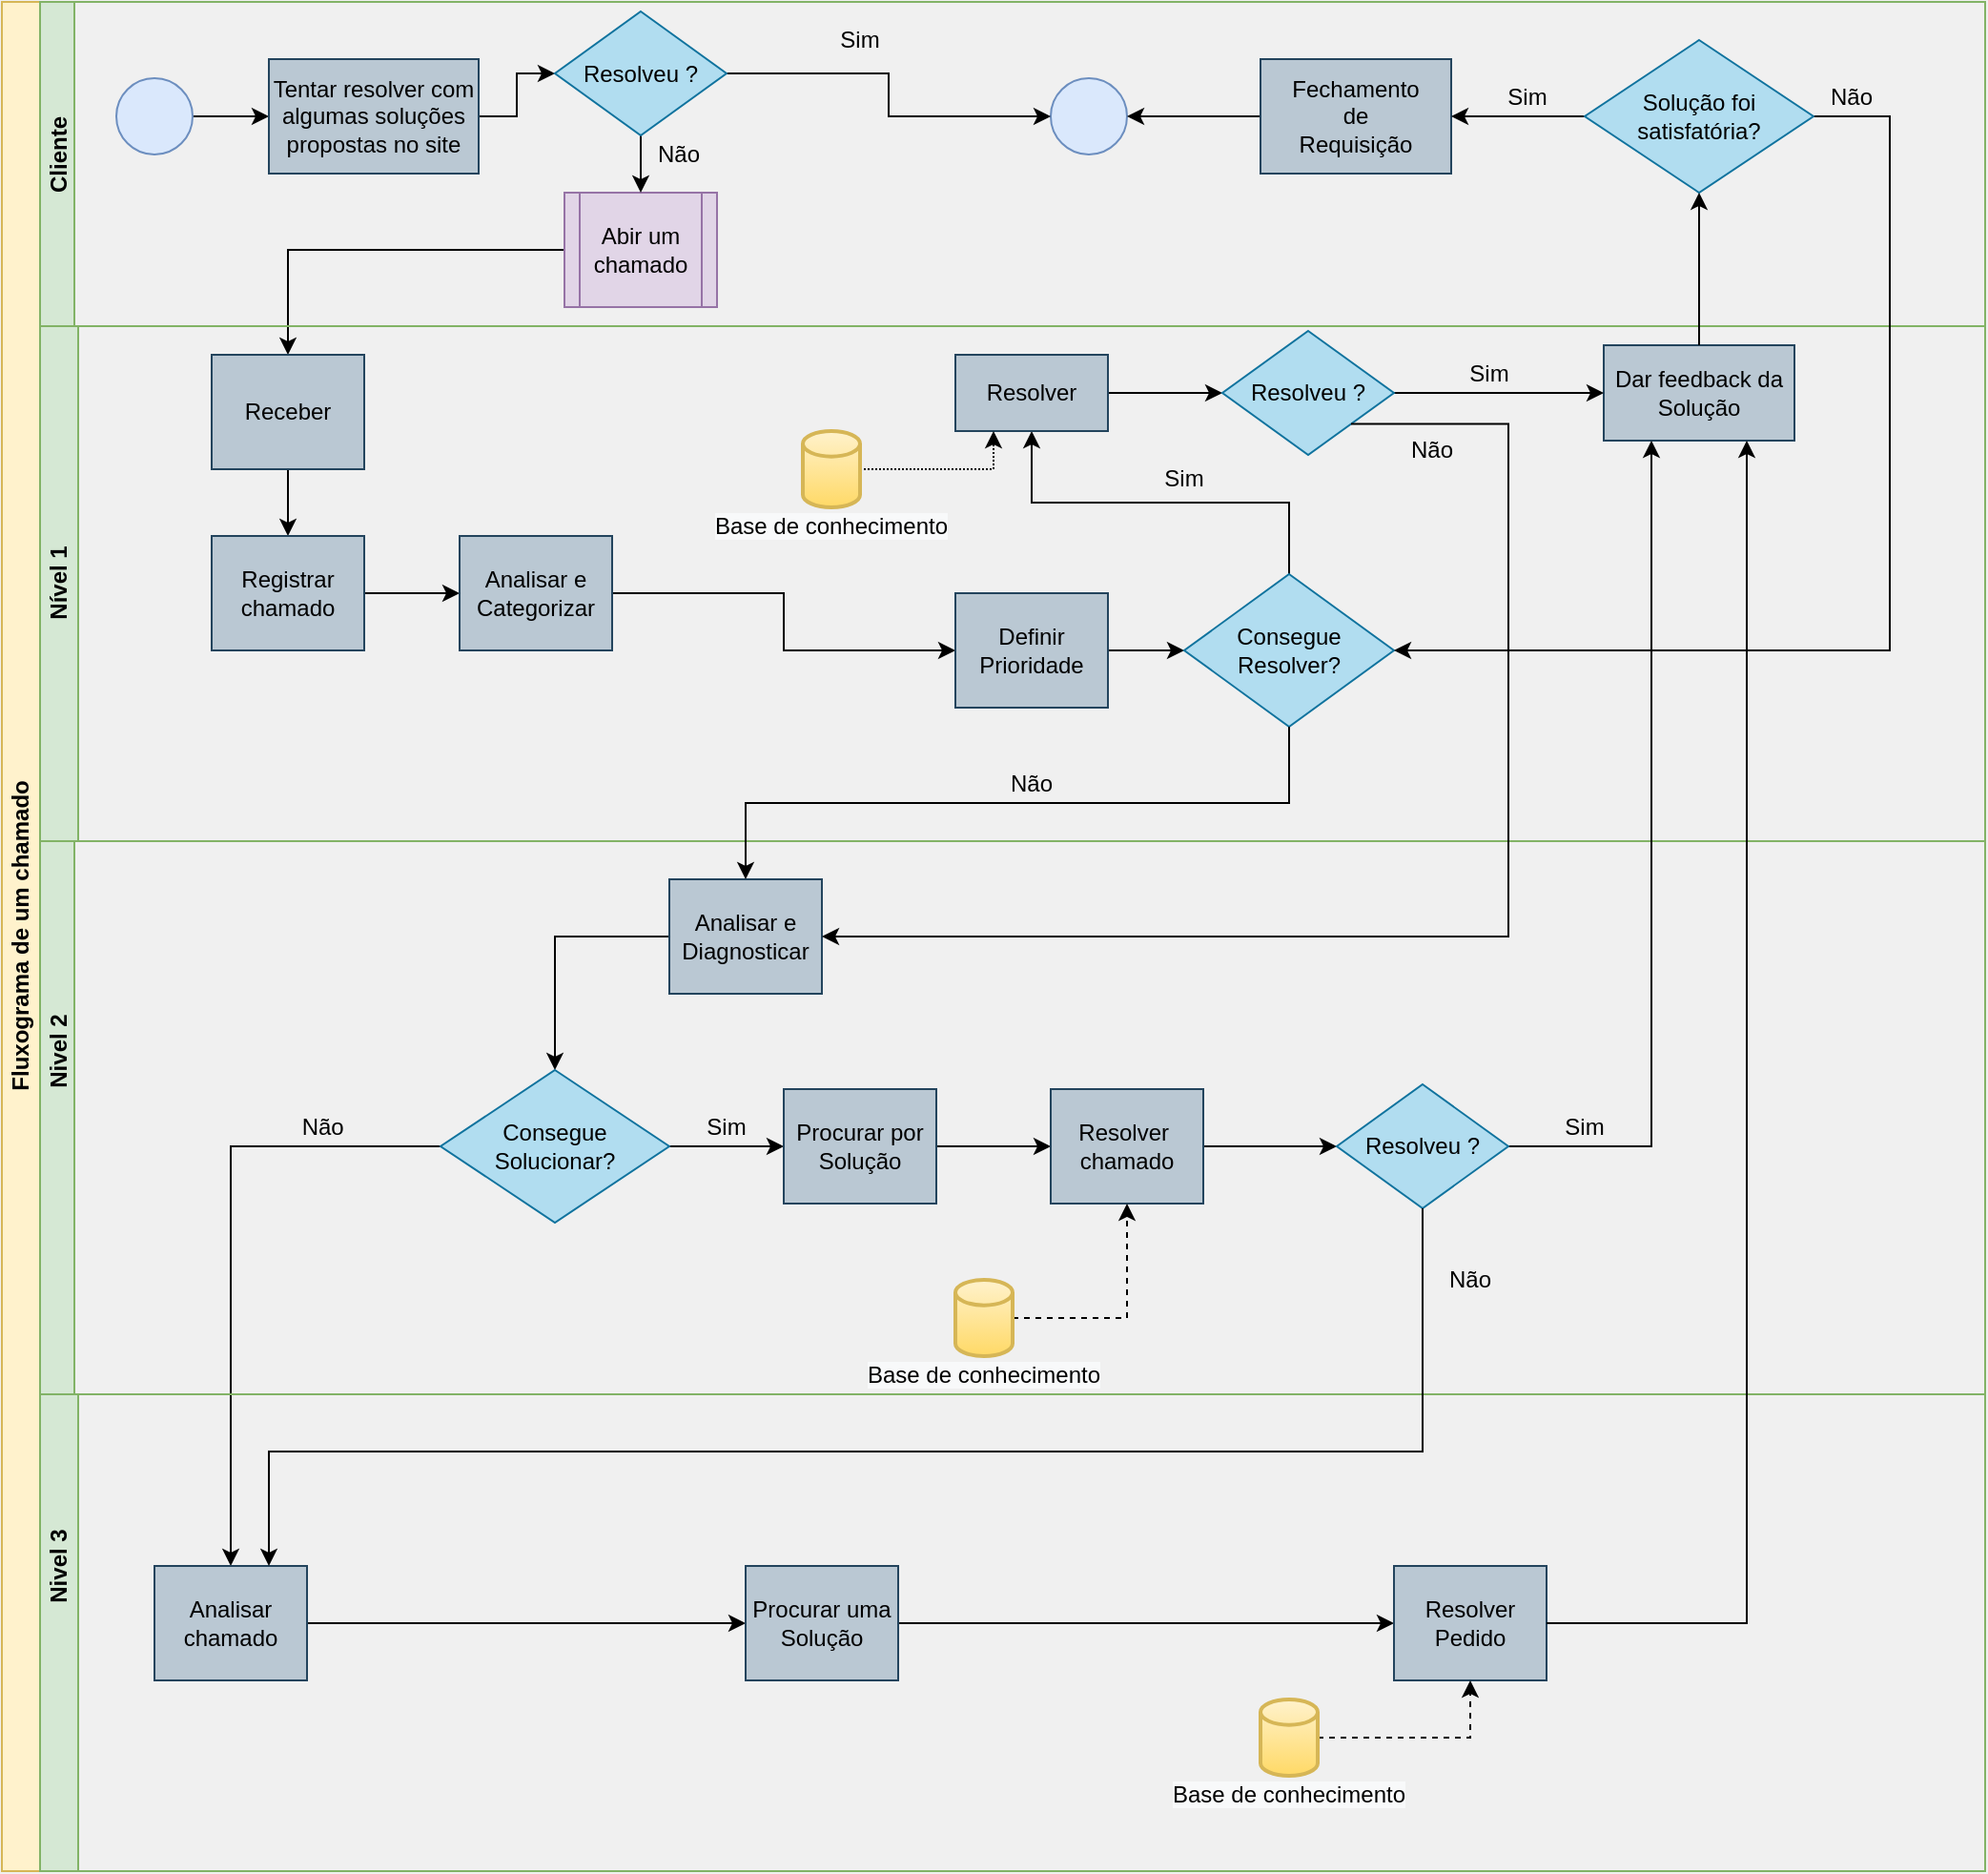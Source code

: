 <mxfile version="13.10.9" type="device" pages="3"><diagram id="prtHgNgQTEPvFCAcTncT" name="Requisição"><mxGraphModel dx="1483" dy="829" grid="1" gridSize="10" guides="1" tooltips="1" connect="1" arrows="1" fold="1" page="1" pageScale="1" pageWidth="4681" pageHeight="3300" background="#F0F0F0" math="0" shadow="0"><root><mxCell id="0"/><mxCell id="1" parent="0"/><mxCell id="mVtAFffwlYROZT2U1pvx-1" value="Fluxograma de um chamado&lt;br&gt;" style="swimlane;html=1;childLayout=stackLayout;resizeParent=1;resizeParentMax=0;horizontal=0;startSize=20;horizontalStack=0;fillColor=#fff2cc;strokeColor=#d6b656;" parent="1" vertex="1"><mxGeometry x="210" y="120" width="1040" height="980" as="geometry"/></mxCell><mxCell id="mVtAFffwlYROZT2U1pvx-47" style="edgeStyle=orthogonalEdgeStyle;rounded=0;orthogonalLoop=1;jettySize=auto;html=1;entryX=0.5;entryY=0;entryDx=0;entryDy=0;" parent="mVtAFffwlYROZT2U1pvx-1" source="mVtAFffwlYROZT2U1pvx-37" target="mVtAFffwlYROZT2U1pvx-54" edge="1"><mxGeometry relative="1" as="geometry"/></mxCell><mxCell id="mVtAFffwlYROZT2U1pvx-2" value="Nivel 1" style="swimlane;html=1;startSize=18;horizontal=0;fontFamily=Helvetica;fillColor=#d5e8d4;strokeColor=#82b366;" parent="mVtAFffwlYROZT2U1pvx-1" vertex="1"><mxGeometry x="20" width="1020" height="730" as="geometry"/></mxCell><mxCell id="jBszpMH6RXdrJtr-dYm_-47" style="edgeStyle=orthogonalEdgeStyle;rounded=0;orthogonalLoop=1;jettySize=auto;html=1;exitX=1;exitY=0.5;exitDx=0;exitDy=0;entryX=0;entryY=0.5;entryDx=0;entryDy=0;" edge="1" parent="mVtAFffwlYROZT2U1pvx-2" source="mVtAFffwlYROZT2U1pvx-4" target="jBszpMH6RXdrJtr-dYm_-46"><mxGeometry relative="1" as="geometry"/></mxCell><mxCell id="mVtAFffwlYROZT2U1pvx-4" value="" style="ellipse;whiteSpace=wrap;html=1;fillColor=#dae8fc;strokeColor=#6c8ebf;" parent="mVtAFffwlYROZT2U1pvx-2" vertex="1"><mxGeometry x="40" y="40" width="40" height="40" as="geometry"/></mxCell><mxCell id="jBszpMH6RXdrJtr-dYm_-52" style="edgeStyle=orthogonalEdgeStyle;rounded=0;orthogonalLoop=1;jettySize=auto;html=1;exitX=0;exitY=0.5;exitDx=0;exitDy=0;entryX=0.5;entryY=0;entryDx=0;entryDy=0;" edge="1" parent="mVtAFffwlYROZT2U1pvx-2" source="mVtAFffwlYROZT2U1pvx-5" target="mVtAFffwlYROZT2U1pvx-11"><mxGeometry relative="1" as="geometry"/></mxCell><mxCell id="mVtAFffwlYROZT2U1pvx-5" value="Abir um chamado" style="shape=process;rounded=0;whiteSpace=wrap;html=1;fontFamily=Helvetica;fontSize=12;align=center;fillColor=#e1d5e7;strokeColor=#9673a6;" parent="mVtAFffwlYROZT2U1pvx-2" vertex="1"><mxGeometry x="275" y="100" width="80" height="60" as="geometry"/></mxCell><mxCell id="mVtAFffwlYROZT2U1pvx-8" value="" style="ellipse;whiteSpace=wrap;html=1;fillColor=#dae8fc;strokeColor=#6c8ebf;" parent="mVtAFffwlYROZT2U1pvx-2" vertex="1"><mxGeometry x="530" y="40" width="40" height="40" as="geometry"/></mxCell><mxCell id="mVtAFffwlYROZT2U1pvx-9" value="Nível 1" style="swimlane;html=1;startSize=20;horizontal=0;fillColor=#d5e8d4;strokeColor=#82b366;" parent="mVtAFffwlYROZT2U1pvx-2" vertex="1"><mxGeometry y="170" width="1020" height="270" as="geometry"/></mxCell><mxCell id="0xb46BOty5IyzbW9scYV-3" style="edgeStyle=orthogonalEdgeStyle;rounded=0;orthogonalLoop=1;jettySize=auto;html=1;exitX=0.5;exitY=1;exitDx=0;exitDy=0;entryX=0.5;entryY=0;entryDx=0;entryDy=0;" edge="1" parent="mVtAFffwlYROZT2U1pvx-9" source="mVtAFffwlYROZT2U1pvx-11" target="mVtAFffwlYROZT2U1pvx-15"><mxGeometry relative="1" as="geometry"/></mxCell><mxCell id="mVtAFffwlYROZT2U1pvx-11" value="Receber" style="rounded=0;whiteSpace=wrap;html=1;fontFamily=Helvetica;fontSize=12;align=center;fillColor=#bac8d3;strokeColor=#23445d;" parent="mVtAFffwlYROZT2U1pvx-9" vertex="1"><mxGeometry x="90" y="15" width="80" height="60" as="geometry"/></mxCell><mxCell id="0xb46BOty5IyzbW9scYV-4" style="edgeStyle=orthogonalEdgeStyle;rounded=0;orthogonalLoop=1;jettySize=auto;html=1;exitX=1;exitY=0.5;exitDx=0;exitDy=0;entryX=0;entryY=0.5;entryDx=0;entryDy=0;" edge="1" parent="mVtAFffwlYROZT2U1pvx-9" source="mVtAFffwlYROZT2U1pvx-15" target="mVtAFffwlYROZT2U1pvx-17"><mxGeometry relative="1" as="geometry"/></mxCell><mxCell id="mVtAFffwlYROZT2U1pvx-15" value="Registrar &lt;br&gt;chamado" style="rounded=0;whiteSpace=wrap;html=1;fontFamily=Helvetica;fontSize=12;align=center;fillColor=#bac8d3;strokeColor=#23445d;" parent="mVtAFffwlYROZT2U1pvx-9" vertex="1"><mxGeometry x="90" y="110" width="80" height="60" as="geometry"/></mxCell><mxCell id="0xb46BOty5IyzbW9scYV-7" style="edgeStyle=orthogonalEdgeStyle;rounded=0;orthogonalLoop=1;jettySize=auto;html=1;exitX=1;exitY=0.5;exitDx=0;exitDy=0;entryX=0;entryY=0.5;entryDx=0;entryDy=0;" edge="1" parent="mVtAFffwlYROZT2U1pvx-9" source="mVtAFffwlYROZT2U1pvx-17" target="mVtAFffwlYROZT2U1pvx-19"><mxGeometry relative="1" as="geometry"/></mxCell><mxCell id="mVtAFffwlYROZT2U1pvx-17" value="Analisar e&lt;br&gt;Categorizar" style="rounded=0;whiteSpace=wrap;html=1;fontFamily=Helvetica;fontSize=12;align=center;fillColor=#bac8d3;strokeColor=#23445d;" parent="mVtAFffwlYROZT2U1pvx-9" vertex="1"><mxGeometry x="220" y="110" width="80" height="60" as="geometry"/></mxCell><mxCell id="mVtAFffwlYROZT2U1pvx-18" style="edgeStyle=orthogonalEdgeStyle;rounded=0;orthogonalLoop=1;jettySize=auto;html=1;exitX=1;exitY=0.5;exitDx=0;exitDy=0;entryX=0;entryY=0.5;entryDx=0;entryDy=0;fontFamily=Helvetica;" parent="mVtAFffwlYROZT2U1pvx-9" source="mVtAFffwlYROZT2U1pvx-19" target="mVtAFffwlYROZT2U1pvx-21" edge="1"><mxGeometry relative="1" as="geometry"/></mxCell><mxCell id="mVtAFffwlYROZT2U1pvx-19" value="Definir Prioridade" style="rounded=0;whiteSpace=wrap;html=1;fontFamily=Helvetica;fontSize=12;align=center;fillColor=#bac8d3;strokeColor=#23445d;" parent="mVtAFffwlYROZT2U1pvx-9" vertex="1"><mxGeometry x="480" y="140" width="80" height="60" as="geometry"/></mxCell><mxCell id="mVtAFffwlYROZT2U1pvx-20" style="edgeStyle=orthogonalEdgeStyle;rounded=0;orthogonalLoop=1;jettySize=auto;html=1;exitX=0.5;exitY=0;exitDx=0;exitDy=0;entryX=0.5;entryY=1;entryDx=0;entryDy=0;fontFamily=Helvetica;" parent="mVtAFffwlYROZT2U1pvx-9" source="mVtAFffwlYROZT2U1pvx-21" target="mVtAFffwlYROZT2U1pvx-23" edge="1"><mxGeometry relative="1" as="geometry"/></mxCell><mxCell id="mVtAFffwlYROZT2U1pvx-21" value="Consegue&lt;br&gt;&lt;div&gt;Resolver?&lt;/div&gt;" style="rhombus;whiteSpace=wrap;html=1;fontFamily=Helvetica;fillColor=#b1ddf0;strokeColor=#10739e;" parent="mVtAFffwlYROZT2U1pvx-9" vertex="1"><mxGeometry x="600" y="130" width="110" height="80" as="geometry"/></mxCell><mxCell id="jBszpMH6RXdrJtr-dYm_-7" style="edgeStyle=orthogonalEdgeStyle;rounded=0;orthogonalLoop=1;jettySize=auto;html=1;exitX=1;exitY=0.5;exitDx=0;exitDy=0;entryX=0;entryY=0.5;entryDx=0;entryDy=0;" edge="1" parent="mVtAFffwlYROZT2U1pvx-9" source="mVtAFffwlYROZT2U1pvx-23" target="jBszpMH6RXdrJtr-dYm_-6"><mxGeometry relative="1" as="geometry"/></mxCell><mxCell id="mVtAFffwlYROZT2U1pvx-23" value="&lt;div&gt;Resolver&lt;/div&gt;" style="rounded=0;whiteSpace=wrap;html=1;fontFamily=Helvetica;fontSize=12;align=center;fillColor=#bac8d3;strokeColor=#23445d;" parent="mVtAFffwlYROZT2U1pvx-9" vertex="1"><mxGeometry x="480" y="15" width="80" height="40" as="geometry"/></mxCell><mxCell id="mVtAFffwlYROZT2U1pvx-24" value="Dar feedback da Solução" style="rounded=0;whiteSpace=wrap;html=1;fontFamily=Helvetica;fontSize=12;align=center;fillColor=#bac8d3;strokeColor=#23445d;" parent="mVtAFffwlYROZT2U1pvx-9" vertex="1"><mxGeometry x="820" y="10" width="100" height="50" as="geometry"/></mxCell><mxCell id="mVtAFffwlYROZT2U1pvx-25" style="edgeStyle=orthogonalEdgeStyle;rounded=0;orthogonalLoop=1;jettySize=auto;html=1;entryX=0.25;entryY=1;entryDx=0;entryDy=0;fontFamily=Helvetica;dashed=1;dashPattern=1 1;" parent="mVtAFffwlYROZT2U1pvx-9" source="mVtAFffwlYROZT2U1pvx-26" target="mVtAFffwlYROZT2U1pvx-23" edge="1"><mxGeometry relative="1" as="geometry"/></mxCell><mxCell id="mVtAFffwlYROZT2U1pvx-26" value="" style="strokeWidth=2;html=1;shape=mxgraph.flowchart.database;whiteSpace=wrap;fontFamily=Helvetica;gradientColor=#ffd966;fillColor=#fff2cc;strokeColor=#d6b656;" parent="mVtAFffwlYROZT2U1pvx-9" vertex="1"><mxGeometry x="400" y="55" width="30" height="40" as="geometry"/></mxCell><mxCell id="0xb46BOty5IyzbW9scYV-6" value="&#10;&#10;&lt;span style=&quot;color: rgb(0, 0, 0); font-family: helvetica; font-size: 12px; font-style: normal; font-weight: 400; letter-spacing: normal; text-align: center; text-indent: 0px; text-transform: none; word-spacing: 0px; background-color: rgb(248, 249, 250); display: inline; float: none;&quot;&gt;Base de conhecimento&lt;/span&gt;&#10;&#10;" style="text;html=1;strokeColor=none;fillColor=none;align=center;verticalAlign=middle;whiteSpace=wrap;rounded=0;" vertex="1" parent="mVtAFffwlYROZT2U1pvx-9"><mxGeometry x="350" y="95" width="130" height="20" as="geometry"/></mxCell><mxCell id="0xb46BOty5IyzbW9scYV-8" value="Sim" style="text;html=1;strokeColor=none;fillColor=none;align=center;verticalAlign=middle;whiteSpace=wrap;rounded=0;" vertex="1" parent="mVtAFffwlYROZT2U1pvx-9"><mxGeometry x="580" y="70" width="40" height="20" as="geometry"/></mxCell><mxCell id="0xb46BOty5IyzbW9scYV-9" value="Não" style="text;html=1;strokeColor=none;fillColor=none;align=center;verticalAlign=middle;whiteSpace=wrap;rounded=0;" vertex="1" parent="mVtAFffwlYROZT2U1pvx-9"><mxGeometry x="500" y="230" width="40" height="20" as="geometry"/></mxCell><mxCell id="jBszpMH6RXdrJtr-dYm_-8" style="edgeStyle=orthogonalEdgeStyle;rounded=0;orthogonalLoop=1;jettySize=auto;html=1;exitX=1;exitY=0.5;exitDx=0;exitDy=0;entryX=0;entryY=0.5;entryDx=0;entryDy=0;" edge="1" parent="mVtAFffwlYROZT2U1pvx-9" source="jBszpMH6RXdrJtr-dYm_-6" target="mVtAFffwlYROZT2U1pvx-24"><mxGeometry relative="1" as="geometry"/></mxCell><mxCell id="jBszpMH6RXdrJtr-dYm_-6" value="Resolveu ?" style="rhombus;whiteSpace=wrap;html=1;fontFamily=Helvetica;fillColor=#b1ddf0;strokeColor=#10739e;" vertex="1" parent="mVtAFffwlYROZT2U1pvx-9"><mxGeometry x="620" y="2.5" width="90" height="65" as="geometry"/></mxCell><mxCell id="jBszpMH6RXdrJtr-dYm_-9" value="Sim" style="text;html=1;strokeColor=none;fillColor=none;align=center;verticalAlign=middle;whiteSpace=wrap;rounded=0;" vertex="1" parent="mVtAFffwlYROZT2U1pvx-9"><mxGeometry x="740" y="15" width="40" height="20" as="geometry"/></mxCell><mxCell id="jBszpMH6RXdrJtr-dYm_-33" value="Não" style="text;html=1;strokeColor=none;fillColor=none;align=center;verticalAlign=middle;whiteSpace=wrap;rounded=0;" vertex="1" parent="mVtAFffwlYROZT2U1pvx-9"><mxGeometry x="710" y="55" width="40" height="20" as="geometry"/></mxCell><mxCell id="mVtAFffwlYROZT2U1pvx-29" value="Cliente" style="text;html=1;strokeColor=none;fillColor=none;align=center;verticalAlign=middle;whiteSpace=wrap;rounded=0;fontFamily=Helvetica;rotation=-90;fontStyle=1" parent="mVtAFffwlYROZT2U1pvx-2" vertex="1"><mxGeometry x="-10" y="70" width="40" height="20" as="geometry"/></mxCell><mxCell id="mVtAFffwlYROZT2U1pvx-32" value="&lt;div&gt;&lt;b&gt;Nivel 2&lt;br&gt;&lt;/b&gt;&lt;/div&gt;" style="text;html=1;strokeColor=none;fillColor=none;align=center;verticalAlign=middle;whiteSpace=wrap;rounded=0;fontFamily=Helvetica;rotation=-90;" parent="mVtAFffwlYROZT2U1pvx-2" vertex="1"><mxGeometry x="-25" y="540" width="70" height="20" as="geometry"/></mxCell><mxCell id="mVtAFffwlYROZT2U1pvx-33" style="edgeStyle=orthogonalEdgeStyle;rounded=0;orthogonalLoop=1;jettySize=auto;html=1;exitX=0;exitY=0.5;exitDx=0;exitDy=0;entryX=0.5;entryY=0;entryDx=0;entryDy=0;fontFamily=Helvetica;" parent="mVtAFffwlYROZT2U1pvx-2" source="mVtAFffwlYROZT2U1pvx-34" target="mVtAFffwlYROZT2U1pvx-37" edge="1"><mxGeometry relative="1" as="geometry"><mxPoint x="310" y="500" as="targetPoint"/></mxGeometry></mxCell><mxCell id="mVtAFffwlYROZT2U1pvx-34" value="Analisar e Diagnosticar" style="rounded=0;whiteSpace=wrap;html=1;fontFamily=Helvetica;fontSize=12;align=center;fillColor=#bac8d3;strokeColor=#23445d;" parent="mVtAFffwlYROZT2U1pvx-2" vertex="1"><mxGeometry x="330" y="460" width="80" height="60" as="geometry"/></mxCell><mxCell id="mVtAFffwlYROZT2U1pvx-35" style="edgeStyle=orthogonalEdgeStyle;rounded=0;orthogonalLoop=1;jettySize=auto;html=1;exitX=0.5;exitY=1;exitDx=0;exitDy=0;entryX=0.5;entryY=0;entryDx=0;entryDy=0;fontFamily=Helvetica;" parent="mVtAFffwlYROZT2U1pvx-2" source="mVtAFffwlYROZT2U1pvx-21" target="mVtAFffwlYROZT2U1pvx-34" edge="1"><mxGeometry relative="1" as="geometry"/></mxCell><mxCell id="mVtAFffwlYROZT2U1pvx-36" style="edgeStyle=orthogonalEdgeStyle;rounded=0;orthogonalLoop=1;jettySize=auto;html=1;exitX=1;exitY=0.5;exitDx=0;exitDy=0;entryX=0;entryY=0.5;entryDx=0;entryDy=0;fontFamily=Helvetica;" parent="mVtAFffwlYROZT2U1pvx-2" source="mVtAFffwlYROZT2U1pvx-37" target="mVtAFffwlYROZT2U1pvx-39" edge="1"><mxGeometry relative="1" as="geometry"/></mxCell><mxCell id="mVtAFffwlYROZT2U1pvx-37" value="Consegue Solucionar?" style="rhombus;whiteSpace=wrap;html=1;fontFamily=Helvetica;fillColor=#b1ddf0;strokeColor=#10739e;" parent="mVtAFffwlYROZT2U1pvx-2" vertex="1"><mxGeometry x="210" y="560" width="120" height="80" as="geometry"/></mxCell><mxCell id="mVtAFffwlYROZT2U1pvx-38" style="edgeStyle=orthogonalEdgeStyle;rounded=0;orthogonalLoop=1;jettySize=auto;html=1;entryX=0;entryY=0.5;entryDx=0;entryDy=0;fontFamily=Helvetica;" parent="mVtAFffwlYROZT2U1pvx-2" source="mVtAFffwlYROZT2U1pvx-39" target="mVtAFffwlYROZT2U1pvx-42" edge="1"><mxGeometry relative="1" as="geometry"/></mxCell><mxCell id="mVtAFffwlYROZT2U1pvx-39" value="Procurar por Solução" style="rounded=0;whiteSpace=wrap;html=1;fontFamily=Helvetica;fontSize=12;align=center;fillColor=#bac8d3;strokeColor=#23445d;" parent="mVtAFffwlYROZT2U1pvx-2" vertex="1"><mxGeometry x="390" y="570" width="80" height="60" as="geometry"/></mxCell><mxCell id="jBszpMH6RXdrJtr-dYm_-40" style="edgeStyle=orthogonalEdgeStyle;rounded=0;orthogonalLoop=1;jettySize=auto;html=1;exitX=1;exitY=0.5;exitDx=0;exitDy=0;entryX=0;entryY=0.5;entryDx=0;entryDy=0;" edge="1" parent="mVtAFffwlYROZT2U1pvx-2" source="mVtAFffwlYROZT2U1pvx-42" target="jBszpMH6RXdrJtr-dYm_-39"><mxGeometry relative="1" as="geometry"/></mxCell><mxCell id="mVtAFffwlYROZT2U1pvx-42" value="Resolver&amp;nbsp;&lt;br&gt;chamado" style="rounded=0;whiteSpace=wrap;html=1;fontFamily=Helvetica;fontSize=12;align=center;fillColor=#bac8d3;strokeColor=#23445d;" parent="mVtAFffwlYROZT2U1pvx-2" vertex="1"><mxGeometry x="530" y="570" width="80" height="60" as="geometry"/></mxCell><mxCell id="mVtAFffwlYROZT2U1pvx-45" style="edgeStyle=orthogonalEdgeStyle;rounded=0;orthogonalLoop=1;jettySize=auto;html=1;fontFamily=Helvetica;dashed=1;" parent="mVtAFffwlYROZT2U1pvx-2" source="mVtAFffwlYROZT2U1pvx-46" target="mVtAFffwlYROZT2U1pvx-42" edge="1"><mxGeometry relative="1" as="geometry"/></mxCell><mxCell id="mVtAFffwlYROZT2U1pvx-46" value="" style="strokeWidth=2;html=1;shape=mxgraph.flowchart.database;whiteSpace=wrap;fontFamily=Helvetica;gradientColor=#ffd966;fillColor=#fff2cc;strokeColor=#d6b656;" parent="mVtAFffwlYROZT2U1pvx-2" vertex="1"><mxGeometry x="480" y="670" width="30" height="40" as="geometry"/></mxCell><mxCell id="0xb46BOty5IyzbW9scYV-14" style="edgeStyle=orthogonalEdgeStyle;rounded=0;orthogonalLoop=1;jettySize=auto;html=1;exitX=0;exitY=0.5;exitDx=0;exitDy=0;entryX=1;entryY=0.5;entryDx=0;entryDy=0;" edge="1" parent="mVtAFffwlYROZT2U1pvx-2" source="0xb46BOty5IyzbW9scYV-13" target="mVtAFffwlYROZT2U1pvx-8"><mxGeometry relative="1" as="geometry"/></mxCell><mxCell id="0xb46BOty5IyzbW9scYV-13" value="Fechamento&lt;br&gt;de &lt;br&gt;&lt;div&gt;Requisição&lt;br&gt;&lt;/div&gt;" style="rounded=0;whiteSpace=wrap;html=1;fontFamily=Helvetica;fontSize=12;align=center;fillColor=#bac8d3;strokeColor=#23445d;" vertex="1" parent="mVtAFffwlYROZT2U1pvx-2"><mxGeometry x="640" y="30" width="100" height="60" as="geometry"/></mxCell><mxCell id="0xb46BOty5IyzbW9scYV-19" style="edgeStyle=orthogonalEdgeStyle;rounded=0;orthogonalLoop=1;jettySize=auto;html=1;exitX=0;exitY=0.5;exitDx=0;exitDy=0;entryX=1;entryY=0.5;entryDx=0;entryDy=0;" edge="1" parent="mVtAFffwlYROZT2U1pvx-2" source="0xb46BOty5IyzbW9scYV-18" target="0xb46BOty5IyzbW9scYV-13"><mxGeometry relative="1" as="geometry"/></mxCell><mxCell id="jBszpMH6RXdrJtr-dYm_-2" style="edgeStyle=orthogonalEdgeStyle;rounded=0;orthogonalLoop=1;jettySize=auto;html=1;exitX=1;exitY=0.5;exitDx=0;exitDy=0;entryX=1;entryY=0.5;entryDx=0;entryDy=0;" edge="1" parent="mVtAFffwlYROZT2U1pvx-2" source="0xb46BOty5IyzbW9scYV-18" target="mVtAFffwlYROZT2U1pvx-21"><mxGeometry relative="1" as="geometry"><Array as="points"><mxPoint x="970" y="60"/><mxPoint x="970" y="340"/></Array></mxGeometry></mxCell><mxCell id="0xb46BOty5IyzbW9scYV-18" value="Solução foi satisfatória?" style="rhombus;whiteSpace=wrap;html=1;fontFamily=Helvetica;fillColor=#b1ddf0;strokeColor=#10739e;" vertex="1" parent="mVtAFffwlYROZT2U1pvx-2"><mxGeometry x="810" y="20" width="120" height="80" as="geometry"/></mxCell><mxCell id="0xb46BOty5IyzbW9scYV-20" value="Sim" style="text;html=1;strokeColor=none;fillColor=none;align=center;verticalAlign=middle;whiteSpace=wrap;rounded=0;" vertex="1" parent="mVtAFffwlYROZT2U1pvx-2"><mxGeometry x="760" y="40" width="40" height="20" as="geometry"/></mxCell><mxCell id="0xb46BOty5IyzbW9scYV-21" style="edgeStyle=orthogonalEdgeStyle;rounded=0;orthogonalLoop=1;jettySize=auto;html=1;exitX=0.5;exitY=0;exitDx=0;exitDy=0;entryX=0.5;entryY=1;entryDx=0;entryDy=0;" edge="1" parent="mVtAFffwlYROZT2U1pvx-2" source="mVtAFffwlYROZT2U1pvx-24" target="0xb46BOty5IyzbW9scYV-18"><mxGeometry relative="1" as="geometry"/></mxCell><mxCell id="0xb46BOty5IyzbW9scYV-23" value="Não" style="text;html=1;strokeColor=none;fillColor=none;align=center;verticalAlign=middle;whiteSpace=wrap;rounded=0;" vertex="1" parent="mVtAFffwlYROZT2U1pvx-2"><mxGeometry x="930" y="40" width="40" height="20" as="geometry"/></mxCell><mxCell id="0xb46BOty5IyzbW9scYV-24" value="&#10;&#10;&lt;span style=&quot;color: rgb(0, 0, 0); font-family: helvetica; font-size: 12px; font-style: normal; font-weight: 400; letter-spacing: normal; text-align: center; text-indent: 0px; text-transform: none; word-spacing: 0px; background-color: rgb(248, 249, 250); display: inline; float: none;&quot;&gt;Base de conhecimento&lt;/span&gt;&#10;&#10;" style="text;html=1;strokeColor=none;fillColor=none;align=center;verticalAlign=middle;whiteSpace=wrap;rounded=0;" vertex="1" parent="mVtAFffwlYROZT2U1pvx-2"><mxGeometry x="430" y="710" width="130" height="20" as="geometry"/></mxCell><mxCell id="0xb46BOty5IyzbW9scYV-25" value="Sim" style="text;html=1;strokeColor=none;fillColor=none;align=center;verticalAlign=middle;whiteSpace=wrap;rounded=0;" vertex="1" parent="mVtAFffwlYROZT2U1pvx-2"><mxGeometry x="340" y="580" width="40" height="20" as="geometry"/></mxCell><mxCell id="0xb46BOty5IyzbW9scYV-26" value="Não&amp;nbsp;" style="text;html=1;strokeColor=none;fillColor=none;align=center;verticalAlign=middle;whiteSpace=wrap;rounded=0;" vertex="1" parent="mVtAFffwlYROZT2U1pvx-2"><mxGeometry x="130" y="580" width="40" height="20" as="geometry"/></mxCell><mxCell id="jBszpMH6RXdrJtr-dYm_-10" style="edgeStyle=orthogonalEdgeStyle;rounded=0;orthogonalLoop=1;jettySize=auto;html=1;exitX=1;exitY=1;exitDx=0;exitDy=0;entryX=1;entryY=0.5;entryDx=0;entryDy=0;" edge="1" parent="mVtAFffwlYROZT2U1pvx-2" source="jBszpMH6RXdrJtr-dYm_-6" target="mVtAFffwlYROZT2U1pvx-34"><mxGeometry relative="1" as="geometry"><Array as="points"><mxPoint x="770" y="221"/><mxPoint x="770" y="490"/></Array></mxGeometry></mxCell><mxCell id="jBszpMH6RXdrJtr-dYm_-41" style="edgeStyle=orthogonalEdgeStyle;rounded=0;orthogonalLoop=1;jettySize=auto;html=1;exitX=1;exitY=0.5;exitDx=0;exitDy=0;entryX=0.25;entryY=1;entryDx=0;entryDy=0;" edge="1" parent="mVtAFffwlYROZT2U1pvx-2" source="jBszpMH6RXdrJtr-dYm_-39" target="mVtAFffwlYROZT2U1pvx-24"><mxGeometry relative="1" as="geometry"/></mxCell><mxCell id="jBszpMH6RXdrJtr-dYm_-39" value="Resolveu ?" style="rhombus;whiteSpace=wrap;html=1;fontFamily=Helvetica;fillColor=#b1ddf0;strokeColor=#10739e;" vertex="1" parent="mVtAFffwlYROZT2U1pvx-2"><mxGeometry x="680" y="567.5" width="90" height="65" as="geometry"/></mxCell><mxCell id="jBszpMH6RXdrJtr-dYm_-42" value="Sim" style="text;html=1;strokeColor=none;fillColor=none;align=center;verticalAlign=middle;whiteSpace=wrap;rounded=0;" vertex="1" parent="mVtAFffwlYROZT2U1pvx-2"><mxGeometry x="790" y="580" width="40" height="20" as="geometry"/></mxCell><mxCell id="jBszpMH6RXdrJtr-dYm_-44" value="Não" style="text;html=1;strokeColor=none;fillColor=none;align=center;verticalAlign=middle;whiteSpace=wrap;rounded=0;" vertex="1" parent="mVtAFffwlYROZT2U1pvx-2"><mxGeometry x="730" y="660" width="40" height="20" as="geometry"/></mxCell><mxCell id="jBszpMH6RXdrJtr-dYm_-49" style="edgeStyle=orthogonalEdgeStyle;rounded=0;orthogonalLoop=1;jettySize=auto;html=1;exitX=1;exitY=0.5;exitDx=0;exitDy=0;entryX=0;entryY=0.5;entryDx=0;entryDy=0;" edge="1" parent="mVtAFffwlYROZT2U1pvx-2" source="jBszpMH6RXdrJtr-dYm_-46" target="jBszpMH6RXdrJtr-dYm_-48"><mxGeometry relative="1" as="geometry"/></mxCell><mxCell id="jBszpMH6RXdrJtr-dYm_-46" value="Tentar resolver com algumas soluções propostas no site" style="rounded=0;whiteSpace=wrap;html=1;fontFamily=Helvetica;fontSize=12;align=center;fillColor=#bac8d3;strokeColor=#23445d;" vertex="1" parent="mVtAFffwlYROZT2U1pvx-2"><mxGeometry x="120" y="30" width="110" height="60" as="geometry"/></mxCell><mxCell id="jBszpMH6RXdrJtr-dYm_-51" style="edgeStyle=orthogonalEdgeStyle;rounded=0;orthogonalLoop=1;jettySize=auto;html=1;exitX=0.5;exitY=1;exitDx=0;exitDy=0;entryX=0.5;entryY=0;entryDx=0;entryDy=0;" edge="1" parent="mVtAFffwlYROZT2U1pvx-2" source="jBszpMH6RXdrJtr-dYm_-48" target="mVtAFffwlYROZT2U1pvx-5"><mxGeometry relative="1" as="geometry"/></mxCell><mxCell id="jBszpMH6RXdrJtr-dYm_-53" style="edgeStyle=orthogonalEdgeStyle;rounded=0;orthogonalLoop=1;jettySize=auto;html=1;exitX=1;exitY=0.5;exitDx=0;exitDy=0;entryX=0;entryY=0.5;entryDx=0;entryDy=0;" edge="1" parent="mVtAFffwlYROZT2U1pvx-2" source="jBszpMH6RXdrJtr-dYm_-48" target="mVtAFffwlYROZT2U1pvx-8"><mxGeometry relative="1" as="geometry"/></mxCell><mxCell id="jBszpMH6RXdrJtr-dYm_-48" value="Resolveu ?" style="rhombus;whiteSpace=wrap;html=1;fontFamily=Helvetica;fillColor=#b1ddf0;strokeColor=#10739e;" vertex="1" parent="mVtAFffwlYROZT2U1pvx-2"><mxGeometry x="270" y="5" width="90" height="65" as="geometry"/></mxCell><mxCell id="jBszpMH6RXdrJtr-dYm_-54" value="Não" style="text;html=1;strokeColor=none;fillColor=none;align=center;verticalAlign=middle;whiteSpace=wrap;rounded=0;" vertex="1" parent="mVtAFffwlYROZT2U1pvx-2"><mxGeometry x="315" y="70" width="40" height="20" as="geometry"/></mxCell><mxCell id="jBszpMH6RXdrJtr-dYm_-55" value="Sim" style="text;html=1;strokeColor=none;fillColor=none;align=center;verticalAlign=middle;whiteSpace=wrap;rounded=0;" vertex="1" parent="mVtAFffwlYROZT2U1pvx-2"><mxGeometry x="410" y="10" width="40" height="20" as="geometry"/></mxCell><mxCell id="mVtAFffwlYROZT2U1pvx-50" value="" style="swimlane;html=1;startSize=20;horizontal=0;fillColor=#d5e8d4;strokeColor=#82b366;" parent="mVtAFffwlYROZT2U1pvx-1" vertex="1"><mxGeometry x="20" y="730" width="1020" height="250" as="geometry"/></mxCell><mxCell id="mVtAFffwlYROZT2U1pvx-51" value="&lt;div&gt;&lt;b&gt;Nivel 3&lt;br&gt;&lt;/b&gt;&lt;/div&gt;" style="text;html=1;strokeColor=none;fillColor=none;align=center;verticalAlign=middle;whiteSpace=wrap;rounded=0;fontFamily=Helvetica;rotation=-90;" parent="mVtAFffwlYROZT2U1pvx-50" vertex="1"><mxGeometry x="-25" y="80" width="70" height="20" as="geometry"/></mxCell><mxCell id="mVtAFffwlYROZT2U1pvx-53" style="edgeStyle=orthogonalEdgeStyle;rounded=0;orthogonalLoop=1;jettySize=auto;html=1;" parent="mVtAFffwlYROZT2U1pvx-50" source="mVtAFffwlYROZT2U1pvx-54" target="mVtAFffwlYROZT2U1pvx-58" edge="1"><mxGeometry relative="1" as="geometry"/></mxCell><mxCell id="mVtAFffwlYROZT2U1pvx-54" value="&lt;div&gt;Analisar chamado&lt;/div&gt;" style="rounded=0;whiteSpace=wrap;html=1;fontFamily=Helvetica;fontSize=12;align=center;fillColor=#bac8d3;strokeColor=#23445d;" parent="mVtAFffwlYROZT2U1pvx-50" vertex="1"><mxGeometry x="60" y="90" width="80" height="60" as="geometry"/></mxCell><mxCell id="mVtAFffwlYROZT2U1pvx-57" style="edgeStyle=orthogonalEdgeStyle;rounded=0;orthogonalLoop=1;jettySize=auto;html=1;entryX=0;entryY=0.5;entryDx=0;entryDy=0;" parent="mVtAFffwlYROZT2U1pvx-50" source="mVtAFffwlYROZT2U1pvx-58" target="mVtAFffwlYROZT2U1pvx-59" edge="1"><mxGeometry relative="1" as="geometry"/></mxCell><mxCell id="mVtAFffwlYROZT2U1pvx-58" value="Procurar uma Solução" style="rounded=0;whiteSpace=wrap;html=1;fontFamily=Helvetica;fontSize=12;align=center;fillColor=#bac8d3;strokeColor=#23445d;" parent="mVtAFffwlYROZT2U1pvx-50" vertex="1"><mxGeometry x="370" y="90" width="80" height="60" as="geometry"/></mxCell><mxCell id="mVtAFffwlYROZT2U1pvx-59" value="&lt;div&gt;Resolver Pedido&lt;/div&gt;" style="rounded=0;whiteSpace=wrap;html=1;fontFamily=Helvetica;fontSize=12;align=center;fillColor=#bac8d3;strokeColor=#23445d;" parent="mVtAFffwlYROZT2U1pvx-50" vertex="1"><mxGeometry x="710" y="90" width="80" height="60" as="geometry"/></mxCell><mxCell id="mVtAFffwlYROZT2U1pvx-60" style="edgeStyle=orthogonalEdgeStyle;rounded=0;orthogonalLoop=1;jettySize=auto;html=1;entryX=0.5;entryY=1;entryDx=0;entryDy=0;dashed=1;" parent="mVtAFffwlYROZT2U1pvx-50" source="mVtAFffwlYROZT2U1pvx-61" target="mVtAFffwlYROZT2U1pvx-59" edge="1"><mxGeometry relative="1" as="geometry"/></mxCell><mxCell id="mVtAFffwlYROZT2U1pvx-61" value="" style="strokeWidth=2;html=1;shape=mxgraph.flowchart.database;whiteSpace=wrap;fontFamily=Helvetica;gradientColor=#ffd966;fillColor=#fff2cc;strokeColor=#d6b656;" parent="mVtAFffwlYROZT2U1pvx-50" vertex="1"><mxGeometry x="640" y="160" width="30" height="40" as="geometry"/></mxCell><mxCell id="jBszpMH6RXdrJtr-dYm_-4" value="&#10;&#10;&lt;span style=&quot;color: rgb(0, 0, 0); font-family: helvetica; font-size: 12px; font-style: normal; font-weight: 400; letter-spacing: normal; text-align: center; text-indent: 0px; text-transform: none; word-spacing: 0px; background-color: rgb(248, 249, 250); display: inline; float: none;&quot;&gt;Base de conhecimento&lt;/span&gt;&#10;&#10;" style="text;html=1;strokeColor=none;fillColor=none;align=center;verticalAlign=middle;whiteSpace=wrap;rounded=0;" vertex="1" parent="mVtAFffwlYROZT2U1pvx-50"><mxGeometry x="590" y="200" width="130" height="20" as="geometry"/></mxCell><mxCell id="0xb46BOty5IyzbW9scYV-28" style="edgeStyle=orthogonalEdgeStyle;rounded=0;orthogonalLoop=1;jettySize=auto;html=1;exitX=1;exitY=0.5;exitDx=0;exitDy=0;entryX=0.75;entryY=1;entryDx=0;entryDy=0;" edge="1" parent="mVtAFffwlYROZT2U1pvx-1" source="mVtAFffwlYROZT2U1pvx-59" target="mVtAFffwlYROZT2U1pvx-24"><mxGeometry relative="1" as="geometry"/></mxCell><mxCell id="jBszpMH6RXdrJtr-dYm_-43" style="edgeStyle=orthogonalEdgeStyle;rounded=0;orthogonalLoop=1;jettySize=auto;html=1;exitX=0.5;exitY=1;exitDx=0;exitDy=0;entryX=0.75;entryY=0;entryDx=0;entryDy=0;" edge="1" parent="mVtAFffwlYROZT2U1pvx-1" source="jBszpMH6RXdrJtr-dYm_-39" target="mVtAFffwlYROZT2U1pvx-54"><mxGeometry relative="1" as="geometry"><Array as="points"><mxPoint x="745" y="760"/><mxPoint x="140" y="760"/></Array></mxGeometry></mxCell></root></mxGraphModel></diagram><diagram id="5IODfTL8pHhdznhnHyUq" name="Incidente"><mxGraphModel dx="1038" dy="580" grid="1" gridSize="10" guides="1" tooltips="1" connect="1" arrows="1" fold="1" page="1" pageScale="1" pageWidth="4681" pageHeight="3300" math="0" shadow="0"><root><mxCell id="cs6w9pIz1FW2L4sNndtw-0"/><mxCell id="cs6w9pIz1FW2L4sNndtw-1" parent="cs6w9pIz1FW2L4sNndtw-0"/><mxCell id="N2VQdIzqmEKU3AZX6Dt5-0" value="&lt;div&gt;Requisição&lt;/div&gt;" style="swimlane;html=1;childLayout=stackLayout;resizeParent=1;resizeParentMax=0;horizontal=0;startSize=20;horizontalStack=0;" parent="cs6w9pIz1FW2L4sNndtw-1" vertex="1"><mxGeometry x="190" y="120" width="1000" height="1190" as="geometry"/></mxCell><mxCell id="N2VQdIzqmEKU3AZX6Dt5-1" value="Nivel 1" style="swimlane;html=1;startSize=20;horizontal=0;fontFamily=Helvetica;" parent="N2VQdIzqmEKU3AZX6Dt5-0" vertex="1"><mxGeometry x="20" width="980" height="730" as="geometry"/></mxCell><mxCell id="N2VQdIzqmEKU3AZX6Dt5-2" value="" style="edgeStyle=orthogonalEdgeStyle;rounded=0;orthogonalLoop=1;jettySize=auto;html=1;" parent="N2VQdIzqmEKU3AZX6Dt5-1" source="N2VQdIzqmEKU3AZX6Dt5-3" target="N2VQdIzqmEKU3AZX6Dt5-4" edge="1"><mxGeometry relative="1" as="geometry"/></mxCell><mxCell id="N2VQdIzqmEKU3AZX6Dt5-3" value="" style="ellipse;whiteSpace=wrap;html=1;" parent="N2VQdIzqmEKU3AZX6Dt5-1" vertex="1"><mxGeometry x="40" y="40" width="40" height="40" as="geometry"/></mxCell><mxCell id="N2VQdIzqmEKU3AZX6Dt5-4" value="Abrir Incidente" style="rounded=0;whiteSpace=wrap;html=1;fontFamily=Helvetica;fontSize=12;fontColor=#000000;align=center;" parent="N2VQdIzqmEKU3AZX6Dt5-1" vertex="1"><mxGeometry x="120" y="30" width="80" height="60" as="geometry"/></mxCell><mxCell id="N2VQdIzqmEKU3AZX6Dt5-5" value="" style="edgeStyle=orthogonalEdgeStyle;rounded=0;orthogonalLoop=1;jettySize=auto;html=1;endArrow=classic;endFill=1;" parent="N2VQdIzqmEKU3AZX6Dt5-1" source="N2VQdIzqmEKU3AZX6Dt5-6" target="N2VQdIzqmEKU3AZX6Dt5-7" edge="1"><mxGeometry relative="1" as="geometry"/></mxCell><mxCell id="N2VQdIzqmEKU3AZX6Dt5-6" value="Fechamento&lt;br&gt;de &lt;br&gt;&lt;div&gt;Incidente&lt;/div&gt;" style="rounded=0;whiteSpace=wrap;html=1;fontFamily=Helvetica;fontSize=12;fontColor=#000000;align=center;" parent="N2VQdIzqmEKU3AZX6Dt5-1" vertex="1"><mxGeometry x="255" y="60" width="100" height="60" as="geometry"/></mxCell><mxCell id="N2VQdIzqmEKU3AZX6Dt5-7" value="" style="ellipse;whiteSpace=wrap;html=1;" parent="N2VQdIzqmEKU3AZX6Dt5-1" vertex="1"><mxGeometry x="460" y="20" width="40" height="40" as="geometry"/></mxCell><mxCell id="N2VQdIzqmEKU3AZX6Dt5-8" value="Central de Serviços" style="swimlane;html=1;startSize=20;horizontal=0;" parent="N2VQdIzqmEKU3AZX6Dt5-1" vertex="1"><mxGeometry y="170" width="980" height="270" as="geometry"/></mxCell><mxCell id="N2VQdIzqmEKU3AZX6Dt5-9" value="" style="edgeStyle=orthogonalEdgeStyle;rounded=0;orthogonalLoop=1;jettySize=auto;html=1;endArrow=classic;endFill=1;" parent="N2VQdIzqmEKU3AZX6Dt5-8" source="N2VQdIzqmEKU3AZX6Dt5-10" target="N2VQdIzqmEKU3AZX6Dt5-12" edge="1"><mxGeometry relative="1" as="geometry"/></mxCell><mxCell id="N2VQdIzqmEKU3AZX6Dt5-10" value="Receber" style="rounded=0;whiteSpace=wrap;html=1;fontFamily=Helvetica;fontSize=12;fontColor=#000000;align=center;" parent="N2VQdIzqmEKU3AZX6Dt5-8" vertex="1"><mxGeometry x="90" y="30" width="80" height="60" as="geometry"/></mxCell><mxCell id="N2VQdIzqmEKU3AZX6Dt5-11" style="edgeStyle=orthogonalEdgeStyle;rounded=0;orthogonalLoop=1;jettySize=auto;html=1;entryX=0.5;entryY=0;entryDx=0;entryDy=0;fontFamily=Helvetica;" parent="N2VQdIzqmEKU3AZX6Dt5-8" source="N2VQdIzqmEKU3AZX6Dt5-12" target="N2VQdIzqmEKU3AZX6Dt5-14" edge="1"><mxGeometry relative="1" as="geometry"/></mxCell><mxCell id="N2VQdIzqmEKU3AZX6Dt5-12" value="&lt;div&gt;É um Incidente&lt;/div&gt;?" style="rhombus;whiteSpace=wrap;html=1;fontFamily=Helvetica;fontSize=12;fontColor=#000000;align=center;" parent="N2VQdIzqmEKU3AZX6Dt5-8" vertex="1"><mxGeometry x="220" y="30" width="170" height="70" as="geometry"/></mxCell><mxCell id="N2VQdIzqmEKU3AZX6Dt5-13" style="edgeStyle=orthogonalEdgeStyle;rounded=0;orthogonalLoop=1;jettySize=auto;html=1;exitX=1;exitY=0.5;exitDx=0;exitDy=0;entryX=0;entryY=0.5;entryDx=0;entryDy=0;fontFamily=Helvetica;" parent="N2VQdIzqmEKU3AZX6Dt5-8" source="N2VQdIzqmEKU3AZX6Dt5-14" target="N2VQdIzqmEKU3AZX6Dt5-16" edge="1"><mxGeometry relative="1" as="geometry"/></mxCell><mxCell id="N2VQdIzqmEKU3AZX6Dt5-14" value="Registrar &lt;br&gt;" style="rounded=0;whiteSpace=wrap;html=1;fontFamily=Helvetica;fontSize=12;fontColor=#000000;align=center;" parent="N2VQdIzqmEKU3AZX6Dt5-8" vertex="1"><mxGeometry x="180" y="160" width="80" height="60" as="geometry"/></mxCell><mxCell id="y8iNs3XnZj57C7TFFzji-1" style="edgeStyle=orthogonalEdgeStyle;rounded=0;orthogonalLoop=1;jettySize=auto;html=1;entryX=0;entryY=0.5;entryDx=0;entryDy=0;fontFamily=Helvetica;" parent="N2VQdIzqmEKU3AZX6Dt5-8" source="N2VQdIzqmEKU3AZX6Dt5-16" target="y8iNs3XnZj57C7TFFzji-0" edge="1"><mxGeometry relative="1" as="geometry"/></mxCell><mxCell id="N2VQdIzqmEKU3AZX6Dt5-16" value="Categorizar o Incidente" style="rounded=0;whiteSpace=wrap;html=1;fontFamily=Helvetica;fontSize=12;fontColor=#000000;align=center;" parent="N2VQdIzqmEKU3AZX6Dt5-8" vertex="1"><mxGeometry x="380" y="160" width="80" height="60" as="geometry"/></mxCell><mxCell id="_SwQOWwvI1g7ogAU0w9G-3" style="edgeStyle=orthogonalEdgeStyle;rounded=0;orthogonalLoop=1;jettySize=auto;html=1;exitX=1;exitY=0.5;exitDx=0;exitDy=0;entryX=0.5;entryY=0;entryDx=0;entryDy=0;" parent="N2VQdIzqmEKU3AZX6Dt5-8" source="y8iNs3XnZj57C7TFFzji-0" target="y8iNs3XnZj57C7TFFzji-2" edge="1"><mxGeometry relative="1" as="geometry"/></mxCell><mxCell id="y8iNs3XnZj57C7TFFzji-0" value="Definir Priorização" style="rounded=0;whiteSpace=wrap;html=1;fontFamily=Helvetica;fontSize=12;fontColor=#000000;align=center;" parent="N2VQdIzqmEKU3AZX6Dt5-8" vertex="1"><mxGeometry x="520" y="70" width="80" height="60" as="geometry"/></mxCell><mxCell id="y8iNs3XnZj57C7TFFzji-5" style="edgeStyle=orthogonalEdgeStyle;rounded=0;orthogonalLoop=1;jettySize=auto;html=1;fontFamily=Helvetica;" parent="N2VQdIzqmEKU3AZX6Dt5-8" source="y8iNs3XnZj57C7TFFzji-2" target="y8iNs3XnZj57C7TFFzji-4" edge="1"><mxGeometry relative="1" as="geometry"/></mxCell><mxCell id="y8iNs3XnZj57C7TFFzji-2" value="Consegue Resolver?" style="rhombus;whiteSpace=wrap;html=1;fontFamily=Helvetica;" parent="N2VQdIzqmEKU3AZX6Dt5-8" vertex="1"><mxGeometry x="590" y="170" width="100" height="80" as="geometry"/></mxCell><mxCell id="bxey_vJxTJPNApa_PJ_p-1" style="edgeStyle=orthogonalEdgeStyle;rounded=0;orthogonalLoop=1;jettySize=auto;html=1;fontFamily=Helvetica;" parent="N2VQdIzqmEKU3AZX6Dt5-8" source="y8iNs3XnZj57C7TFFzji-4" target="bxey_vJxTJPNApa_PJ_p-0" edge="1"><mxGeometry relative="1" as="geometry"/></mxCell><mxCell id="y8iNs3XnZj57C7TFFzji-4" value="" style="strokeWidth=2;html=1;shape=mxgraph.flowchart.database;whiteSpace=wrap;fontFamily=Helvetica;" parent="N2VQdIzqmEKU3AZX6Dt5-8" vertex="1"><mxGeometry x="780" y="185" width="40" height="50" as="geometry"/></mxCell><mxCell id="bxey_vJxTJPNApa_PJ_p-0" value="&lt;div&gt;Resolver&lt;/div&gt;" style="rounded=0;whiteSpace=wrap;html=1;fontFamily=Helvetica;fontSize=12;fontColor=#000000;align=center;" parent="N2VQdIzqmEKU3AZX6Dt5-8" vertex="1"><mxGeometry x="760" y="100" width="80" height="40" as="geometry"/></mxCell><mxCell id="_SwQOWwvI1g7ogAU0w9G-1" value="Sim&amp;nbsp;" style="text;html=1;strokeColor=none;fillColor=none;align=center;verticalAlign=middle;whiteSpace=wrap;rounded=0;" parent="N2VQdIzqmEKU3AZX6Dt5-8" vertex="1"><mxGeometry x="240" y="110" width="40" height="20" as="geometry"/></mxCell><mxCell id="_SwQOWwvI1g7ogAU0w9G-4" value="Não" style="text;html=1;strokeColor=none;fillColor=none;align=center;verticalAlign=middle;whiteSpace=wrap;rounded=0;" parent="N2VQdIzqmEKU3AZX6Dt5-8" vertex="1"><mxGeometry x="520" y="190" width="40" height="20" as="geometry"/></mxCell><mxCell id="_SwQOWwvI1g7ogAU0w9G-5" value="Sim&amp;nbsp;" style="text;html=1;strokeColor=none;fillColor=none;align=center;verticalAlign=middle;whiteSpace=wrap;rounded=0;" parent="N2VQdIzqmEKU3AZX6Dt5-8" vertex="1"><mxGeometry x="710" y="190" width="40" height="20" as="geometry"/></mxCell><mxCell id="8YDFC_gKwFAmwnjqgXEU-0" value="Atualizar base de conhecimento" style="text;html=1;strokeColor=none;fillColor=none;align=center;verticalAlign=middle;whiteSpace=wrap;rounded=0;" parent="N2VQdIzqmEKU3AZX6Dt5-8" vertex="1"><mxGeometry x="690" y="240" width="100" height="20" as="geometry"/></mxCell><mxCell id="N2VQdIzqmEKU3AZX6Dt5-26" value="" style="edgeStyle=orthogonalEdgeStyle;rounded=0;orthogonalLoop=1;jettySize=auto;html=1;dashed=1;endArrow=none;endFill=0;" parent="N2VQdIzqmEKU3AZX6Dt5-1" source="N2VQdIzqmEKU3AZX6Dt5-4" target="N2VQdIzqmEKU3AZX6Dt5-10" edge="1"><mxGeometry relative="1" as="geometry"/></mxCell><mxCell id="N2VQdIzqmEKU3AZX6Dt5-27" style="edgeStyle=orthogonalEdgeStyle;rounded=0;orthogonalLoop=1;jettySize=auto;html=1;endArrow=classic;endFill=1;" parent="N2VQdIzqmEKU3AZX6Dt5-1" source="N2VQdIzqmEKU3AZX6Dt5-12" target="N2VQdIzqmEKU3AZX6Dt5-6" edge="1"><mxGeometry relative="1" as="geometry"/></mxCell><mxCell id="N2VQdIzqmEKU3AZX6Dt5-28" value="Cliente" style="text;html=1;strokeColor=none;fillColor=none;align=center;verticalAlign=middle;whiteSpace=wrap;rounded=0;fontFamily=Helvetica;rotation=-90;fontStyle=1" parent="N2VQdIzqmEKU3AZX6Dt5-1" vertex="1"><mxGeometry x="-10" y="70" width="40" height="20" as="geometry"/></mxCell><mxCell id="N2VQdIzqmEKU3AZX6Dt5-29" style="edgeStyle=orthogonalEdgeStyle;rounded=0;orthogonalLoop=1;jettySize=auto;html=1;exitX=0;exitY=0.5;exitDx=0;exitDy=0;entryX=1;entryY=0.5;entryDx=0;entryDy=0;fontFamily=Helvetica;" parent="N2VQdIzqmEKU3AZX6Dt5-1" source="N2VQdIzqmEKU3AZX6Dt5-30" target="N2VQdIzqmEKU3AZX6Dt5-7" edge="1"><mxGeometry relative="1" as="geometry"/></mxCell><mxCell id="N2VQdIzqmEKU3AZX6Dt5-30" value="Fechamento&lt;br&gt;de &lt;br&gt;&lt;div&gt;Incidente&lt;/div&gt;" style="rounded=0;whiteSpace=wrap;html=1;fontFamily=Helvetica;fontSize=12;fontColor=#000000;align=center;" parent="N2VQdIzqmEKU3AZX6Dt5-1" vertex="1"><mxGeometry x="610" y="60" width="100" height="60" as="geometry"/></mxCell><mxCell id="N2VQdIzqmEKU3AZX6Dt5-31" value="&lt;div&gt;&lt;b&gt;Nivel 1&lt;br&gt;&lt;/b&gt;&lt;/div&gt;" style="text;html=1;strokeColor=none;fillColor=none;align=center;verticalAlign=middle;whiteSpace=wrap;rounded=0;fontFamily=Helvetica;rotation=-90;" parent="N2VQdIzqmEKU3AZX6Dt5-1" vertex="1"><mxGeometry x="-25" y="540" width="70" height="20" as="geometry"/></mxCell><mxCell id="N2VQdIzqmEKU3AZX6Dt5-32" style="edgeStyle=orthogonalEdgeStyle;rounded=0;orthogonalLoop=1;jettySize=auto;html=1;exitX=0;exitY=0.5;exitDx=0;exitDy=0;entryX=0.5;entryY=0;entryDx=0;entryDy=0;fontFamily=Helvetica;" parent="N2VQdIzqmEKU3AZX6Dt5-1" source="N2VQdIzqmEKU3AZX6Dt5-33" target="N2VQdIzqmEKU3AZX6Dt5-36" edge="1"><mxGeometry relative="1" as="geometry"><mxPoint x="310" y="500" as="targetPoint"/></mxGeometry></mxCell><mxCell id="N2VQdIzqmEKU3AZX6Dt5-33" value="&lt;div&gt;Analisa Incidente&lt;/div&gt;" style="rounded=0;whiteSpace=wrap;html=1;fontFamily=Helvetica;fontSize=12;fontColor=#000000;align=center;" parent="N2VQdIzqmEKU3AZX6Dt5-1" vertex="1"><mxGeometry x="310" y="470" width="80" height="60" as="geometry"/></mxCell><mxCell id="vxMn12bxk6mP27fFY5sD-4" style="edgeStyle=orthogonalEdgeStyle;rounded=0;orthogonalLoop=1;jettySize=auto;html=1;entryX=0;entryY=0.5;entryDx=0;entryDy=0;fontFamily=Helvetica;" parent="N2VQdIzqmEKU3AZX6Dt5-1" source="N2VQdIzqmEKU3AZX6Dt5-36" target="vxMn12bxk6mP27fFY5sD-3" edge="1"><mxGeometry relative="1" as="geometry"/></mxCell><mxCell id="N2VQdIzqmEKU3AZX6Dt5-36" value="Consegue Resolver" style="rhombus;whiteSpace=wrap;html=1;fontFamily=Helvetica;" parent="N2VQdIzqmEKU3AZX6Dt5-1" vertex="1"><mxGeometry x="160" y="580" width="140" height="80" as="geometry"/></mxCell><mxCell id="_SwQOWwvI1g7ogAU0w9G-0" style="edgeStyle=orthogonalEdgeStyle;rounded=0;orthogonalLoop=1;jettySize=auto;html=1;exitX=0;exitY=0.5;exitDx=0;exitDy=0;entryX=1;entryY=0.5;entryDx=0;entryDy=0;" parent="N2VQdIzqmEKU3AZX6Dt5-1" source="N8ifjaEpY1aeFn5DDNT_-0" target="N2VQdIzqmEKU3AZX6Dt5-30" edge="1"><mxGeometry relative="1" as="geometry"/></mxCell><mxCell id="N8ifjaEpY1aeFn5DDNT_-0" value="Retornar Solução" style="rounded=0;whiteSpace=wrap;html=1;fontFamily=Helvetica;fontSize=12;fontColor=#000000;align=center;" parent="N2VQdIzqmEKU3AZX6Dt5-1" vertex="1"><mxGeometry x="760" y="65" width="80" height="50" as="geometry"/></mxCell><mxCell id="N8ifjaEpY1aeFn5DDNT_-1" style="edgeStyle=orthogonalEdgeStyle;rounded=0;orthogonalLoop=1;jettySize=auto;html=1;entryX=0.5;entryY=1;entryDx=0;entryDy=0;fontFamily=Helvetica;" parent="N2VQdIzqmEKU3AZX6Dt5-1" source="bxey_vJxTJPNApa_PJ_p-0" target="N8ifjaEpY1aeFn5DDNT_-0" edge="1"><mxGeometry relative="1" as="geometry"/></mxCell><mxCell id="vxMn12bxk6mP27fFY5sD-1" style="edgeStyle=orthogonalEdgeStyle;rounded=0;orthogonalLoop=1;jettySize=auto;html=1;entryX=1;entryY=0.5;entryDx=0;entryDy=0;fontFamily=Helvetica;" parent="N2VQdIzqmEKU3AZX6Dt5-1" source="y8iNs3XnZj57C7TFFzji-2" target="N2VQdIzqmEKU3AZX6Dt5-33" edge="1"><mxGeometry relative="1" as="geometry"/></mxCell><mxCell id="2zbwVMoHZG7eg4CeBJii-0" style="edgeStyle=orthogonalEdgeStyle;rounded=0;orthogonalLoop=1;jettySize=auto;html=1;entryX=0;entryY=0.5;entryDx=0;entryDy=0;fontFamily=Helvetica;" parent="N2VQdIzqmEKU3AZX6Dt5-1" source="vxMn12bxk6mP27fFY5sD-3" target="vxMn12bxk6mP27fFY5sD-5" edge="1"><mxGeometry relative="1" as="geometry"/></mxCell><mxCell id="vxMn12bxk6mP27fFY5sD-3" value="Procura uma Solução" style="rounded=0;whiteSpace=wrap;html=1;fontFamily=Helvetica;fontSize=12;fontColor=#000000;align=center;" parent="N2VQdIzqmEKU3AZX6Dt5-1" vertex="1"><mxGeometry x="380" y="620" width="100" height="70" as="geometry"/></mxCell><mxCell id="VfYfKbeVb5-xeLrSjtIX-1" style="edgeStyle=orthogonalEdgeStyle;rounded=0;orthogonalLoop=1;jettySize=auto;html=1;entryX=0;entryY=0.5;entryDx=0;entryDy=0;fontFamily=Helvetica;" parent="N2VQdIzqmEKU3AZX6Dt5-1" source="vxMn12bxk6mP27fFY5sD-5" target="VfYfKbeVb5-xeLrSjtIX-0" edge="1"><mxGeometry relative="1" as="geometry"/></mxCell><mxCell id="vxMn12bxk6mP27fFY5sD-5" value="Resolver o Incidente" style="rounded=0;whiteSpace=wrap;html=1;fontFamily=Helvetica;fontSize=12;fontColor=#000000;align=center;" parent="N2VQdIzqmEKU3AZX6Dt5-1" vertex="1"><mxGeometry x="580" y="620" width="100" height="70" as="geometry"/></mxCell><mxCell id="6wReB0u7AdR0KEs4AtT--2" style="edgeStyle=orthogonalEdgeStyle;rounded=0;orthogonalLoop=1;jettySize=auto;html=1;exitX=0.5;exitY=0;exitDx=0;exitDy=0;entryX=0.5;entryY=1;entryDx=0;entryDy=0;entryPerimeter=0;" parent="N2VQdIzqmEKU3AZX6Dt5-1" source="VfYfKbeVb5-xeLrSjtIX-0" target="6wReB0u7AdR0KEs4AtT--0" edge="1"><mxGeometry relative="1" as="geometry"/></mxCell><mxCell id="VfYfKbeVb5-xeLrSjtIX-0" value="Enviar Solução" style="rounded=0;whiteSpace=wrap;html=1;fontFamily=Helvetica;fontSize=12;fontColor=#000000;align=center;" parent="N2VQdIzqmEKU3AZX6Dt5-1" vertex="1"><mxGeometry x="800" y="620" width="100" height="70" as="geometry"/></mxCell><mxCell id="_SwQOWwvI1g7ogAU0w9G-2" value="Não" style="text;html=1;strokeColor=none;fillColor=none;align=center;verticalAlign=middle;whiteSpace=wrap;rounded=0;" parent="N2VQdIzqmEKU3AZX6Dt5-1" vertex="1"><mxGeometry x="300" y="140" width="40" height="20" as="geometry"/></mxCell><mxCell id="_SwQOWwvI1g7ogAU0w9G-6" value="Sim&amp;nbsp;" style="text;html=1;strokeColor=none;fillColor=none;align=center;verticalAlign=middle;whiteSpace=wrap;rounded=0;" parent="N2VQdIzqmEKU3AZX6Dt5-1" vertex="1"><mxGeometry x="310" y="600" width="40" height="20" as="geometry"/></mxCell><mxCell id="mcDdAFHVcBuBkglMCYdd-12" value="Não" style="text;html=1;strokeColor=none;fillColor=none;align=center;verticalAlign=middle;whiteSpace=wrap;rounded=0;" parent="N2VQdIzqmEKU3AZX6Dt5-1" vertex="1"><mxGeometry x="140" y="690" width="40" height="20" as="geometry"/></mxCell><mxCell id="6wReB0u7AdR0KEs4AtT--3" style="edgeStyle=orthogonalEdgeStyle;rounded=0;orthogonalLoop=1;jettySize=auto;html=1;exitX=0.5;exitY=0;exitDx=0;exitDy=0;exitPerimeter=0;entryX=1;entryY=0.75;entryDx=0;entryDy=0;" parent="N2VQdIzqmEKU3AZX6Dt5-1" source="6wReB0u7AdR0KEs4AtT--0" target="N8ifjaEpY1aeFn5DDNT_-0" edge="1"><mxGeometry relative="1" as="geometry"><Array as="points"><mxPoint x="860" y="530"/><mxPoint x="860" y="103"/></Array></mxGeometry></mxCell><mxCell id="6wReB0u7AdR0KEs4AtT--0" value="" style="shape=cylinder3;whiteSpace=wrap;html=1;boundedLbl=1;backgroundOutline=1;size=15;" parent="N2VQdIzqmEKU3AZX6Dt5-1" vertex="1"><mxGeometry x="830" y="530" width="40" height="60" as="geometry"/></mxCell><mxCell id="6wReB0u7AdR0KEs4AtT--1" value="Atualizar base de conhecimento" style="text;html=1;strokeColor=none;fillColor=none;align=center;verticalAlign=middle;whiteSpace=wrap;rounded=0;" parent="N2VQdIzqmEKU3AZX6Dt5-1" vertex="1"><mxGeometry x="730" y="560" width="100" height="20" as="geometry"/></mxCell><mxCell id="N2VQdIzqmEKU3AZX6Dt5-46" value="" style="swimlane;html=1;startSize=20;horizontal=0;" parent="N2VQdIzqmEKU3AZX6Dt5-0" vertex="1"><mxGeometry x="20" y="730" width="980" height="460" as="geometry"/></mxCell><mxCell id="N2VQdIzqmEKU3AZX6Dt5-47" value="&lt;div&gt;&lt;b&gt;Nivel 2&lt;br&gt;&lt;/b&gt;&lt;/div&gt;" style="text;html=1;strokeColor=none;fillColor=none;align=center;verticalAlign=middle;whiteSpace=wrap;rounded=0;fontFamily=Helvetica;rotation=-90;" parent="N2VQdIzqmEKU3AZX6Dt5-46" vertex="1"><mxGeometry x="-25" y="80" width="70" height="20" as="geometry"/></mxCell><mxCell id="mcDdAFHVcBuBkglMCYdd-10" style="edgeStyle=orthogonalEdgeStyle;rounded=0;orthogonalLoop=1;jettySize=auto;html=1;exitX=1;exitY=0.5;exitDx=0;exitDy=0;entryX=0.5;entryY=0;entryDx=0;entryDy=0;" parent="N2VQdIzqmEKU3AZX6Dt5-46" source="mcDdAFHVcBuBkglMCYdd-1" target="mcDdAFHVcBuBkglMCYdd-3" edge="1"><mxGeometry relative="1" as="geometry"/></mxCell><mxCell id="mcDdAFHVcBuBkglMCYdd-1" value="&lt;div&gt;Analisa Incidente&lt;/div&gt;" style="rounded=0;whiteSpace=wrap;html=1;fontFamily=Helvetica;fontSize=12;fontColor=#000000;align=center;" parent="N2VQdIzqmEKU3AZX6Dt5-46" vertex="1"><mxGeometry x="60" y="30" width="80" height="60" as="geometry"/></mxCell><mxCell id="mcDdAFHVcBuBkglMCYdd-26" style="edgeStyle=orthogonalEdgeStyle;rounded=0;orthogonalLoop=1;jettySize=auto;html=1;exitX=0;exitY=0.5;exitDx=0;exitDy=0;entryX=0.5;entryY=0;entryDx=0;entryDy=0;" parent="N2VQdIzqmEKU3AZX6Dt5-46" source="mcDdAFHVcBuBkglMCYdd-3" target="mcDdAFHVcBuBkglMCYdd-16" edge="1"><mxGeometry relative="1" as="geometry"/></mxCell><mxCell id="mcDdAFHVcBuBkglMCYdd-3" value="Consegue Resolver" style="rhombus;whiteSpace=wrap;html=1;fontFamily=Helvetica;" parent="N2VQdIzqmEKU3AZX6Dt5-46" vertex="1"><mxGeometry x="160" y="120" width="140" height="80" as="geometry"/></mxCell><mxCell id="mcDdAFHVcBuBkglMCYdd-5" value="Procura uma Solução" style="rounded=0;whiteSpace=wrap;html=1;fontFamily=Helvetica;fontSize=12;fontColor=#000000;align=center;" parent="N2VQdIzqmEKU3AZX6Dt5-46" vertex="1"><mxGeometry x="380" y="160" width="100" height="70" as="geometry"/></mxCell><mxCell id="mcDdAFHVcBuBkglMCYdd-2" style="edgeStyle=orthogonalEdgeStyle;rounded=0;orthogonalLoop=1;jettySize=auto;html=1;entryX=0;entryY=0.5;entryDx=0;entryDy=0;fontFamily=Helvetica;" parent="N2VQdIzqmEKU3AZX6Dt5-46" source="mcDdAFHVcBuBkglMCYdd-3" target="mcDdAFHVcBuBkglMCYdd-5" edge="1"><mxGeometry relative="1" as="geometry"/></mxCell><mxCell id="mcDdAFHVcBuBkglMCYdd-7" value="Resolver o Incidente" style="rounded=0;whiteSpace=wrap;html=1;fontFamily=Helvetica;fontSize=12;fontColor=#000000;align=center;" parent="N2VQdIzqmEKU3AZX6Dt5-46" vertex="1"><mxGeometry x="580" y="160" width="100" height="70" as="geometry"/></mxCell><mxCell id="mcDdAFHVcBuBkglMCYdd-4" style="edgeStyle=orthogonalEdgeStyle;rounded=0;orthogonalLoop=1;jettySize=auto;html=1;entryX=0;entryY=0.5;entryDx=0;entryDy=0;fontFamily=Helvetica;" parent="N2VQdIzqmEKU3AZX6Dt5-46" source="mcDdAFHVcBuBkglMCYdd-5" target="mcDdAFHVcBuBkglMCYdd-7" edge="1"><mxGeometry relative="1" as="geometry"/></mxCell><mxCell id="6wReB0u7AdR0KEs4AtT--6" style="edgeStyle=orthogonalEdgeStyle;rounded=0;orthogonalLoop=1;jettySize=auto;html=1;exitX=0.5;exitY=0;exitDx=0;exitDy=0;entryX=0.5;entryY=1;entryDx=0;entryDy=0;entryPerimeter=0;" parent="N2VQdIzqmEKU3AZX6Dt5-46" source="mcDdAFHVcBuBkglMCYdd-8" target="6wReB0u7AdR0KEs4AtT--4" edge="1"><mxGeometry relative="1" as="geometry"/></mxCell><mxCell id="mcDdAFHVcBuBkglMCYdd-8" value="Enviar Solução" style="rounded=0;whiteSpace=wrap;html=1;fontFamily=Helvetica;fontSize=12;fontColor=#000000;align=center;" parent="N2VQdIzqmEKU3AZX6Dt5-46" vertex="1"><mxGeometry x="820" y="160" width="100" height="70" as="geometry"/></mxCell><mxCell id="mcDdAFHVcBuBkglMCYdd-6" style="edgeStyle=orthogonalEdgeStyle;rounded=0;orthogonalLoop=1;jettySize=auto;html=1;entryX=0;entryY=0.5;entryDx=0;entryDy=0;fontFamily=Helvetica;" parent="N2VQdIzqmEKU3AZX6Dt5-46" source="mcDdAFHVcBuBkglMCYdd-7" target="mcDdAFHVcBuBkglMCYdd-8" edge="1"><mxGeometry relative="1" as="geometry"/></mxCell><mxCell id="mcDdAFHVcBuBkglMCYdd-9" value="Sim&amp;nbsp;" style="text;html=1;strokeColor=none;fillColor=none;align=center;verticalAlign=middle;whiteSpace=wrap;rounded=0;" parent="N2VQdIzqmEKU3AZX6Dt5-46" vertex="1"><mxGeometry x="310" y="140" width="40" height="20" as="geometry"/></mxCell><mxCell id="mcDdAFHVcBuBkglMCYdd-27" style="edgeStyle=orthogonalEdgeStyle;rounded=0;orthogonalLoop=1;jettySize=auto;html=1;exitX=1;exitY=0.5;exitDx=0;exitDy=0;entryX=0;entryY=0.5;entryDx=0;entryDy=0;" parent="N2VQdIzqmEKU3AZX6Dt5-46" source="mcDdAFHVcBuBkglMCYdd-16" target="mcDdAFHVcBuBkglMCYdd-18" edge="1"><mxGeometry relative="1" as="geometry"/></mxCell><mxCell id="mcDdAFHVcBuBkglMCYdd-16" value="&lt;div&gt;Analisa Incidente&lt;/div&gt;" style="rounded=0;whiteSpace=wrap;html=1;fontFamily=Helvetica;fontSize=12;fontColor=#000000;align=center;" parent="N2VQdIzqmEKU3AZX6Dt5-46" vertex="1"><mxGeometry x="60" y="310" width="80" height="60" as="geometry"/></mxCell><mxCell id="mcDdAFHVcBuBkglMCYdd-18" value="Procura uma Solução" style="rounded=0;whiteSpace=wrap;html=1;fontFamily=Helvetica;fontSize=12;fontColor=#000000;align=center;" parent="N2VQdIzqmEKU3AZX6Dt5-46" vertex="1"><mxGeometry x="280" y="305" width="100" height="70" as="geometry"/></mxCell><mxCell id="mcDdAFHVcBuBkglMCYdd-20" value="Resolver o Incidente" style="rounded=0;whiteSpace=wrap;html=1;fontFamily=Helvetica;fontSize=12;fontColor=#000000;align=center;" parent="N2VQdIzqmEKU3AZX6Dt5-46" vertex="1"><mxGeometry x="480" y="305" width="100" height="70" as="geometry"/></mxCell><mxCell id="mcDdAFHVcBuBkglMCYdd-21" style="edgeStyle=orthogonalEdgeStyle;rounded=0;orthogonalLoop=1;jettySize=auto;html=1;entryX=0;entryY=0.5;entryDx=0;entryDy=0;fontFamily=Helvetica;" parent="N2VQdIzqmEKU3AZX6Dt5-46" source="mcDdAFHVcBuBkglMCYdd-18" target="mcDdAFHVcBuBkglMCYdd-20" edge="1"><mxGeometry relative="1" as="geometry"/></mxCell><mxCell id="6wReB0u7AdR0KEs4AtT--13" style="edgeStyle=orthogonalEdgeStyle;rounded=0;orthogonalLoop=1;jettySize=auto;html=1;exitX=1;exitY=0.5;exitDx=0;exitDy=0;entryX=0;entryY=0;entryDx=0;entryDy=22.5;entryPerimeter=0;" parent="N2VQdIzqmEKU3AZX6Dt5-46" source="mcDdAFHVcBuBkglMCYdd-22" target="6wReB0u7AdR0KEs4AtT--8" edge="1"><mxGeometry relative="1" as="geometry"/></mxCell><mxCell id="mcDdAFHVcBuBkglMCYdd-22" value="Enviar Solução" style="rounded=0;whiteSpace=wrap;html=1;fontFamily=Helvetica;fontSize=12;fontColor=#000000;align=center;" parent="N2VQdIzqmEKU3AZX6Dt5-46" vertex="1"><mxGeometry x="650" y="305" width="100" height="70" as="geometry"/></mxCell><mxCell id="mcDdAFHVcBuBkglMCYdd-23" style="edgeStyle=orthogonalEdgeStyle;rounded=0;orthogonalLoop=1;jettySize=auto;html=1;entryX=0;entryY=0.5;entryDx=0;entryDy=0;fontFamily=Helvetica;" parent="N2VQdIzqmEKU3AZX6Dt5-46" source="mcDdAFHVcBuBkglMCYdd-20" target="mcDdAFHVcBuBkglMCYdd-22" edge="1"><mxGeometry relative="1" as="geometry"/></mxCell><mxCell id="mcDdAFHVcBuBkglMCYdd-29" value="Não" style="text;html=1;strokeColor=none;fillColor=none;align=center;verticalAlign=middle;whiteSpace=wrap;rounded=0;" parent="N2VQdIzqmEKU3AZX6Dt5-46" vertex="1"><mxGeometry x="100" y="170" width="40" height="20" as="geometry"/></mxCell><mxCell id="6wReB0u7AdR0KEs4AtT--4" value="" style="shape=cylinder3;whiteSpace=wrap;html=1;boundedLbl=1;backgroundOutline=1;size=15;" parent="N2VQdIzqmEKU3AZX6Dt5-46" vertex="1"><mxGeometry x="850" y="50" width="40" height="60" as="geometry"/></mxCell><mxCell id="6wReB0u7AdR0KEs4AtT--5" value="Atualizar base de conhecimento" style="text;html=1;strokeColor=none;fillColor=none;align=center;verticalAlign=middle;whiteSpace=wrap;rounded=0;" parent="N2VQdIzqmEKU3AZX6Dt5-46" vertex="1"><mxGeometry x="750" y="80" width="100" height="20" as="geometry"/></mxCell><mxCell id="6wReB0u7AdR0KEs4AtT--8" value="" style="shape=cylinder3;whiteSpace=wrap;html=1;boundedLbl=1;backgroundOutline=1;size=15;" parent="N2VQdIzqmEKU3AZX6Dt5-46" vertex="1"><mxGeometry x="870" y="315" width="40" height="60" as="geometry"/></mxCell><mxCell id="6wReB0u7AdR0KEs4AtT--9" value="Atualizar base de conhecimento" style="text;html=1;strokeColor=none;fillColor=none;align=center;verticalAlign=middle;whiteSpace=wrap;rounded=0;" parent="N2VQdIzqmEKU3AZX6Dt5-46" vertex="1"><mxGeometry x="840" y="380" width="100" height="20" as="geometry"/></mxCell><mxCell id="mcDdAFHVcBuBkglMCYdd-11" style="edgeStyle=orthogonalEdgeStyle;rounded=0;orthogonalLoop=1;jettySize=auto;html=1;exitX=0.5;exitY=1;exitDx=0;exitDy=0;entryX=0.5;entryY=0;entryDx=0;entryDy=0;" parent="N2VQdIzqmEKU3AZX6Dt5-0" source="N2VQdIzqmEKU3AZX6Dt5-36" target="mcDdAFHVcBuBkglMCYdd-1" edge="1"><mxGeometry relative="1" as="geometry"/></mxCell><mxCell id="6wReB0u7AdR0KEs4AtT--7" style="edgeStyle=orthogonalEdgeStyle;rounded=0;orthogonalLoop=1;jettySize=auto;html=1;exitX=0.855;exitY=0;exitDx=0;exitDy=4.35;exitPerimeter=0;entryX=1;entryY=0.5;entryDx=0;entryDy=0;" parent="N2VQdIzqmEKU3AZX6Dt5-0" source="6wReB0u7AdR0KEs4AtT--4" target="N8ifjaEpY1aeFn5DDNT_-0" edge="1"><mxGeometry relative="1" as="geometry"><Array as="points"><mxPoint x="930" y="784"/><mxPoint x="930" y="90"/></Array></mxGeometry></mxCell><mxCell id="6wReB0u7AdR0KEs4AtT--14" style="edgeStyle=orthogonalEdgeStyle;rounded=0;orthogonalLoop=1;jettySize=auto;html=1;exitX=1;exitY=0.5;exitDx=0;exitDy=0;exitPerimeter=0;entryX=1;entryY=0.25;entryDx=0;entryDy=0;" parent="N2VQdIzqmEKU3AZX6Dt5-0" source="6wReB0u7AdR0KEs4AtT--8" target="N8ifjaEpY1aeFn5DDNT_-0" edge="1"><mxGeometry relative="1" as="geometry"><Array as="points"><mxPoint x="960" y="1075"/><mxPoint x="960" y="78"/></Array></mxGeometry></mxCell><mxCell id="N2VQdIzqmEKU3AZX6Dt5-48" value="" style="swimlane;html=1;startSize=20;horizontal=0;" parent="cs6w9pIz1FW2L4sNndtw-1" vertex="1"><mxGeometry x="210" y="1090" width="980" height="220" as="geometry"/></mxCell><mxCell id="N2VQdIzqmEKU3AZX6Dt5-49" value="&lt;div&gt;&lt;b&gt;Nivel 3&lt;br&gt;&lt;/b&gt;&lt;/div&gt;" style="text;html=1;strokeColor=none;fillColor=none;align=center;verticalAlign=middle;whiteSpace=wrap;rounded=0;fontFamily=Helvetica;rotation=-90;" parent="N2VQdIzqmEKU3AZX6Dt5-48" vertex="1"><mxGeometry x="-25" y="80" width="70" height="20" as="geometry"/></mxCell></root></mxGraphModel></diagram><diagram id="RMFXUJqpAaQMXv0rJu1F" name="Problema"><mxGraphModel dx="1038" dy="580" grid="1" gridSize="10" guides="1" tooltips="1" connect="1" arrows="1" fold="1" page="1" pageScale="1" pageWidth="827" pageHeight="1169" math="0" shadow="0"><root><mxCell id="OcmzLDnfEHuCBgChfBdO-0"/><mxCell id="OcmzLDnfEHuCBgChfBdO-1" parent="OcmzLDnfEHuCBgChfBdO-0"/><mxCell id="kdGtHrSH6MvzFNj6KW0a-0" value="&lt;div&gt;Requisição&lt;/div&gt;" style="swimlane;html=1;childLayout=stackLayout;resizeParent=1;resizeParentMax=0;horizontal=0;startSize=20;horizontalStack=0;" parent="OcmzLDnfEHuCBgChfBdO-1" vertex="1"><mxGeometry x="190" y="120" width="1000" height="1180" as="geometry"/></mxCell><mxCell id="kdGtHrSH6MvzFNj6KW0a-1" value="Nivel 1" style="swimlane;html=1;startSize=20;horizontal=0;fontFamily=Helvetica;" parent="kdGtHrSH6MvzFNj6KW0a-0" vertex="1"><mxGeometry x="20" width="980" height="730" as="geometry"/></mxCell><mxCell id="kdGtHrSH6MvzFNj6KW0a-2" value="" style="edgeStyle=orthogonalEdgeStyle;rounded=0;orthogonalLoop=1;jettySize=auto;html=1;" parent="kdGtHrSH6MvzFNj6KW0a-1" source="kdGtHrSH6MvzFNj6KW0a-3" target="kdGtHrSH6MvzFNj6KW0a-4" edge="1"><mxGeometry relative="1" as="geometry"/></mxCell><mxCell id="kdGtHrSH6MvzFNj6KW0a-3" value="" style="ellipse;whiteSpace=wrap;html=1;" parent="kdGtHrSH6MvzFNj6KW0a-1" vertex="1"><mxGeometry x="40" y="40" width="40" height="40" as="geometry"/></mxCell><mxCell id="kdGtHrSH6MvzFNj6KW0a-5" value="" style="edgeStyle=orthogonalEdgeStyle;rounded=0;orthogonalLoop=1;jettySize=auto;html=1;endArrow=classic;endFill=1;" parent="kdGtHrSH6MvzFNj6KW0a-1" source="kdGtHrSH6MvzFNj6KW0a-6" target="kdGtHrSH6MvzFNj6KW0a-7" edge="1"><mxGeometry relative="1" as="geometry"/></mxCell><mxCell id="kdGtHrSH6MvzFNj6KW0a-49" style="edgeStyle=orthogonalEdgeStyle;rounded=0;orthogonalLoop=1;jettySize=auto;html=1;exitX=0;exitY=0.5;exitDx=0;exitDy=0;entryX=1;entryY=0.5;entryDx=0;entryDy=0;" parent="kdGtHrSH6MvzFNj6KW0a-1" source="kdGtHrSH6MvzFNj6KW0a-34" target="kdGtHrSH6MvzFNj6KW0a-27" edge="1"><mxGeometry relative="1" as="geometry"/></mxCell><mxCell id="kdGtHrSH6MvzFNj6KW0a-34" value="Retornar Solução" style="rounded=0;whiteSpace=wrap;html=1;fontFamily=Helvetica;fontSize=12;fontColor=#000000;align=center;" parent="kdGtHrSH6MvzFNj6KW0a-1" vertex="1"><mxGeometry x="760" y="55" width="80" height="50" as="geometry"/></mxCell><mxCell id="kdGtHrSH6MvzFNj6KW0a-7" value="" style="ellipse;whiteSpace=wrap;html=1;" parent="kdGtHrSH6MvzFNj6KW0a-1" vertex="1"><mxGeometry x="490" y="60" width="40" height="40" as="geometry"/></mxCell><mxCell id="kdGtHrSH6MvzFNj6KW0a-6" value="Fechamento&lt;br&gt;do problema" style="rounded=0;whiteSpace=wrap;html=1;fontFamily=Helvetica;fontSize=12;fontColor=#000000;align=center;" parent="kdGtHrSH6MvzFNj6KW0a-1" vertex="1"><mxGeometry x="295" y="50" width="100" height="60" as="geometry"/></mxCell><mxCell id="kdGtHrSH6MvzFNj6KW0a-27" value="Fechamento&lt;br&gt;de &lt;br&gt;&lt;div&gt;problema&lt;/div&gt;" style="rounded=0;whiteSpace=wrap;html=1;fontFamily=Helvetica;fontSize=12;fontColor=#000000;align=center;" parent="kdGtHrSH6MvzFNj6KW0a-1" vertex="1"><mxGeometry x="610" y="50" width="100" height="60" as="geometry"/></mxCell><mxCell id="kdGtHrSH6MvzFNj6KW0a-4" value="Informar problema" style="rounded=0;whiteSpace=wrap;html=1;fontFamily=Helvetica;fontSize=12;fontColor=#000000;align=center;" parent="kdGtHrSH6MvzFNj6KW0a-1" vertex="1"><mxGeometry x="90" y="90" width="80" height="60" as="geometry"/></mxCell><mxCell id="kdGtHrSH6MvzFNj6KW0a-8" value="Central de Serviços" style="swimlane;html=1;startSize=20;horizontal=0;" parent="kdGtHrSH6MvzFNj6KW0a-1" vertex="1"><mxGeometry y="170" width="980" height="270" as="geometry"/></mxCell><mxCell id="kdGtHrSH6MvzFNj6KW0a-9" value="" style="edgeStyle=orthogonalEdgeStyle;rounded=0;orthogonalLoop=1;jettySize=auto;html=1;endArrow=classic;endFill=1;" parent="kdGtHrSH6MvzFNj6KW0a-8" source="kdGtHrSH6MvzFNj6KW0a-10" target="kdGtHrSH6MvzFNj6KW0a-12" edge="1"><mxGeometry relative="1" as="geometry"/></mxCell><mxCell id="kdGtHrSH6MvzFNj6KW0a-10" value="Receber" style="rounded=0;whiteSpace=wrap;html=1;fontFamily=Helvetica;fontSize=12;fontColor=#000000;align=center;" parent="kdGtHrSH6MvzFNj6KW0a-8" vertex="1"><mxGeometry x="90" y="30" width="80" height="60" as="geometry"/></mxCell><mxCell id="kdGtHrSH6MvzFNj6KW0a-11" style="edgeStyle=orthogonalEdgeStyle;rounded=0;orthogonalLoop=1;jettySize=auto;html=1;entryX=0.5;entryY=0;entryDx=0;entryDy=0;fontFamily=Helvetica;" parent="kdGtHrSH6MvzFNj6KW0a-8" source="kdGtHrSH6MvzFNj6KW0a-12" target="kdGtHrSH6MvzFNj6KW0a-14" edge="1"><mxGeometry relative="1" as="geometry"/></mxCell><mxCell id="kdGtHrSH6MvzFNj6KW0a-13" style="edgeStyle=orthogonalEdgeStyle;rounded=0;orthogonalLoop=1;jettySize=auto;html=1;exitX=1;exitY=0.5;exitDx=0;exitDy=0;entryX=0;entryY=0.5;entryDx=0;entryDy=0;fontFamily=Helvetica;" parent="kdGtHrSH6MvzFNj6KW0a-8" source="kdGtHrSH6MvzFNj6KW0a-14" target="kdGtHrSH6MvzFNj6KW0a-16" edge="1"><mxGeometry relative="1" as="geometry"/></mxCell><mxCell id="kdGtHrSH6MvzFNj6KW0a-12" value="É um incidente recorrente?&lt;div&gt;&lt;/div&gt;" style="rhombus;whiteSpace=wrap;html=1;fontFamily=Helvetica;fontSize=12;fontColor=#000000;align=center;" parent="kdGtHrSH6MvzFNj6KW0a-8" vertex="1"><mxGeometry x="255" y="17.5" width="180" height="85" as="geometry"/></mxCell><mxCell id="kdGtHrSH6MvzFNj6KW0a-14" value="Registrar &lt;br&gt;" style="rounded=0;whiteSpace=wrap;html=1;fontFamily=Helvetica;fontSize=12;fontColor=#000000;align=center;" parent="kdGtHrSH6MvzFNj6KW0a-8" vertex="1"><mxGeometry x="180" y="160" width="80" height="60" as="geometry"/></mxCell><mxCell id="kdGtHrSH6MvzFNj6KW0a-15" style="edgeStyle=orthogonalEdgeStyle;rounded=0;orthogonalLoop=1;jettySize=auto;html=1;entryX=0;entryY=0.5;entryDx=0;entryDy=0;fontFamily=Helvetica;" parent="kdGtHrSH6MvzFNj6KW0a-8" source="kdGtHrSH6MvzFNj6KW0a-16" target="kdGtHrSH6MvzFNj6KW0a-17" edge="1"><mxGeometry relative="1" as="geometry"/></mxCell><mxCell id="kdGtHrSH6MvzFNj6KW0a-16" value="Categorizar o problema" style="rounded=0;whiteSpace=wrap;html=1;fontFamily=Helvetica;fontSize=12;fontColor=#000000;align=center;" parent="kdGtHrSH6MvzFNj6KW0a-8" vertex="1"><mxGeometry x="380" y="160" width="80" height="60" as="geometry"/></mxCell><mxCell id="60k-GYWB6ys1Jn8QKEdL-0" style="edgeStyle=orthogonalEdgeStyle;rounded=0;orthogonalLoop=1;jettySize=auto;html=1;exitX=1;exitY=0.5;exitDx=0;exitDy=0;entryX=0.5;entryY=0;entryDx=0;entryDy=0;" parent="kdGtHrSH6MvzFNj6KW0a-8" source="kdGtHrSH6MvzFNj6KW0a-17" target="kdGtHrSH6MvzFNj6KW0a-19" edge="1"><mxGeometry relative="1" as="geometry"/></mxCell><mxCell id="kdGtHrSH6MvzFNj6KW0a-17" value="Definir Priorização" style="rounded=0;whiteSpace=wrap;html=1;fontFamily=Helvetica;fontSize=12;fontColor=#000000;align=center;" parent="kdGtHrSH6MvzFNj6KW0a-8" vertex="1"><mxGeometry x="520" y="70" width="80" height="60" as="geometry"/></mxCell><mxCell id="kdGtHrSH6MvzFNj6KW0a-18" style="edgeStyle=orthogonalEdgeStyle;rounded=0;orthogonalLoop=1;jettySize=auto;html=1;fontFamily=Helvetica;" parent="kdGtHrSH6MvzFNj6KW0a-8" source="kdGtHrSH6MvzFNj6KW0a-19" target="kdGtHrSH6MvzFNj6KW0a-21" edge="1"><mxGeometry relative="1" as="geometry"/></mxCell><mxCell id="kdGtHrSH6MvzFNj6KW0a-19" value="Consegue Resolver?" style="rhombus;whiteSpace=wrap;html=1;fontFamily=Helvetica;" parent="kdGtHrSH6MvzFNj6KW0a-8" vertex="1"><mxGeometry x="590" y="170" width="100" height="80" as="geometry"/></mxCell><mxCell id="kdGtHrSH6MvzFNj6KW0a-20" style="edgeStyle=orthogonalEdgeStyle;rounded=0;orthogonalLoop=1;jettySize=auto;html=1;fontFamily=Helvetica;" parent="kdGtHrSH6MvzFNj6KW0a-8" source="kdGtHrSH6MvzFNj6KW0a-21" target="kdGtHrSH6MvzFNj6KW0a-22" edge="1"><mxGeometry relative="1" as="geometry"/></mxCell><mxCell id="kdGtHrSH6MvzFNj6KW0a-21" value="" style="strokeWidth=2;html=1;shape=mxgraph.flowchart.database;whiteSpace=wrap;fontFamily=Helvetica;" parent="kdGtHrSH6MvzFNj6KW0a-8" vertex="1"><mxGeometry x="780" y="185" width="40" height="50" as="geometry"/></mxCell><mxCell id="kdGtHrSH6MvzFNj6KW0a-22" value="&lt;div&gt;Resolver&lt;/div&gt;" style="rounded=0;whiteSpace=wrap;html=1;fontFamily=Helvetica;fontSize=12;fontColor=#000000;align=center;" parent="kdGtHrSH6MvzFNj6KW0a-8" vertex="1"><mxGeometry x="760" y="100" width="80" height="40" as="geometry"/></mxCell><mxCell id="kdGtHrSH6MvzFNj6KW0a-48" value="Atualizar base de conhecimento" style="text;html=1;strokeColor=none;fillColor=none;align=center;verticalAlign=middle;whiteSpace=wrap;rounded=0;" parent="kdGtHrSH6MvzFNj6KW0a-8" vertex="1"><mxGeometry x="700" y="240" width="100" height="20" as="geometry"/></mxCell><mxCell id="yUaNoSYpjYXPoygl364R-0" value="Sim" style="text;html=1;strokeColor=none;fillColor=none;align=center;verticalAlign=middle;whiteSpace=wrap;rounded=0;" vertex="1" parent="kdGtHrSH6MvzFNj6KW0a-8"><mxGeometry x="250" y="110" width="40" height="20" as="geometry"/></mxCell><mxCell id="yUaNoSYpjYXPoygl364R-1" value="Sim" style="text;html=1;strokeColor=none;fillColor=none;align=center;verticalAlign=middle;whiteSpace=wrap;rounded=0;" vertex="1" parent="kdGtHrSH6MvzFNj6KW0a-8"><mxGeometry x="710" y="185" width="40" height="20" as="geometry"/></mxCell><mxCell id="yUaNoSYpjYXPoygl364R-5" value="Não" style="text;html=1;strokeColor=none;fillColor=none;align=center;verticalAlign=middle;whiteSpace=wrap;rounded=0;" vertex="1" parent="kdGtHrSH6MvzFNj6KW0a-8"><mxGeometry x="520" y="190" width="40" height="20" as="geometry"/></mxCell><mxCell id="kdGtHrSH6MvzFNj6KW0a-23" value="" style="edgeStyle=orthogonalEdgeStyle;rounded=0;orthogonalLoop=1;jettySize=auto;html=1;dashed=1;endArrow=none;endFill=0;" parent="kdGtHrSH6MvzFNj6KW0a-1" source="kdGtHrSH6MvzFNj6KW0a-4" target="kdGtHrSH6MvzFNj6KW0a-10" edge="1"><mxGeometry relative="1" as="geometry"/></mxCell><mxCell id="kdGtHrSH6MvzFNj6KW0a-24" style="edgeStyle=orthogonalEdgeStyle;rounded=0;orthogonalLoop=1;jettySize=auto;html=1;endArrow=classic;endFill=1;" parent="kdGtHrSH6MvzFNj6KW0a-1" source="kdGtHrSH6MvzFNj6KW0a-12" target="kdGtHrSH6MvzFNj6KW0a-6" edge="1"><mxGeometry relative="1" as="geometry"/></mxCell><mxCell id="kdGtHrSH6MvzFNj6KW0a-25" value="Cliente" style="text;html=1;strokeColor=none;fillColor=none;align=center;verticalAlign=middle;whiteSpace=wrap;rounded=0;fontFamily=Helvetica;rotation=-90;fontStyle=1" parent="kdGtHrSH6MvzFNj6KW0a-1" vertex="1"><mxGeometry x="-10" y="70" width="40" height="20" as="geometry"/></mxCell><mxCell id="kdGtHrSH6MvzFNj6KW0a-26" style="edgeStyle=orthogonalEdgeStyle;rounded=0;orthogonalLoop=1;jettySize=auto;html=1;exitX=0;exitY=0.5;exitDx=0;exitDy=0;entryX=1;entryY=0.5;entryDx=0;entryDy=0;fontFamily=Helvetica;" parent="kdGtHrSH6MvzFNj6KW0a-1" source="kdGtHrSH6MvzFNj6KW0a-27" target="kdGtHrSH6MvzFNj6KW0a-7" edge="1"><mxGeometry relative="1" as="geometry"/></mxCell><mxCell id="kdGtHrSH6MvzFNj6KW0a-28" value="&lt;div&gt;&lt;b&gt;Nivel 1&lt;br&gt;&lt;/b&gt;&lt;/div&gt;" style="text;html=1;strokeColor=none;fillColor=none;align=center;verticalAlign=middle;whiteSpace=wrap;rounded=0;fontFamily=Helvetica;rotation=-90;" parent="kdGtHrSH6MvzFNj6KW0a-1" vertex="1"><mxGeometry x="-25" y="540" width="70" height="20" as="geometry"/></mxCell><mxCell id="kdGtHrSH6MvzFNj6KW0a-29" style="edgeStyle=orthogonalEdgeStyle;rounded=0;orthogonalLoop=1;jettySize=auto;html=1;exitX=0;exitY=0.5;exitDx=0;exitDy=0;entryX=0.5;entryY=0;entryDx=0;entryDy=0;fontFamily=Helvetica;" parent="kdGtHrSH6MvzFNj6KW0a-1" source="kdGtHrSH6MvzFNj6KW0a-30" target="kdGtHrSH6MvzFNj6KW0a-32" edge="1"><mxGeometry relative="1" as="geometry"><mxPoint x="310" y="500" as="targetPoint"/></mxGeometry></mxCell><mxCell id="kdGtHrSH6MvzFNj6KW0a-30" value="&lt;div&gt;Analisa problema&lt;/div&gt;" style="rounded=0;whiteSpace=wrap;html=1;fontFamily=Helvetica;fontSize=12;fontColor=#000000;align=center;" parent="kdGtHrSH6MvzFNj6KW0a-1" vertex="1"><mxGeometry x="310" y="470" width="80" height="60" as="geometry"/></mxCell><mxCell id="kdGtHrSH6MvzFNj6KW0a-31" style="edgeStyle=orthogonalEdgeStyle;rounded=0;orthogonalLoop=1;jettySize=auto;html=1;entryX=0;entryY=0.5;entryDx=0;entryDy=0;fontFamily=Helvetica;" parent="kdGtHrSH6MvzFNj6KW0a-1" source="kdGtHrSH6MvzFNj6KW0a-32" target="kdGtHrSH6MvzFNj6KW0a-38" edge="1"><mxGeometry relative="1" as="geometry"/></mxCell><mxCell id="kdGtHrSH6MvzFNj6KW0a-35" style="edgeStyle=orthogonalEdgeStyle;rounded=0;orthogonalLoop=1;jettySize=auto;html=1;entryX=0.5;entryY=1;entryDx=0;entryDy=0;fontFamily=Helvetica;" parent="kdGtHrSH6MvzFNj6KW0a-1" source="kdGtHrSH6MvzFNj6KW0a-22" target="kdGtHrSH6MvzFNj6KW0a-34" edge="1"><mxGeometry relative="1" as="geometry"/></mxCell><mxCell id="kdGtHrSH6MvzFNj6KW0a-36" style="edgeStyle=orthogonalEdgeStyle;rounded=0;orthogonalLoop=1;jettySize=auto;html=1;entryX=1;entryY=0.5;entryDx=0;entryDy=0;fontFamily=Helvetica;" parent="kdGtHrSH6MvzFNj6KW0a-1" source="kdGtHrSH6MvzFNj6KW0a-19" target="kdGtHrSH6MvzFNj6KW0a-30" edge="1"><mxGeometry relative="1" as="geometry"/></mxCell><mxCell id="kdGtHrSH6MvzFNj6KW0a-37" style="edgeStyle=orthogonalEdgeStyle;rounded=0;orthogonalLoop=1;jettySize=auto;html=1;entryX=0;entryY=0.5;entryDx=0;entryDy=0;fontFamily=Helvetica;" parent="kdGtHrSH6MvzFNj6KW0a-1" source="kdGtHrSH6MvzFNj6KW0a-38" target="kdGtHrSH6MvzFNj6KW0a-40" edge="1"><mxGeometry relative="1" as="geometry"/></mxCell><mxCell id="kdGtHrSH6MvzFNj6KW0a-38" value="Procura uma Solução" style="rounded=0;whiteSpace=wrap;html=1;fontFamily=Helvetica;fontSize=12;fontColor=#000000;align=center;" parent="kdGtHrSH6MvzFNj6KW0a-1" vertex="1"><mxGeometry x="350" y="620" width="100" height="70" as="geometry"/></mxCell><mxCell id="kdGtHrSH6MvzFNj6KW0a-32" value="Consegue Resolver" style="rhombus;whiteSpace=wrap;html=1;fontFamily=Helvetica;" parent="kdGtHrSH6MvzFNj6KW0a-1" vertex="1"><mxGeometry x="155" y="615" width="140" height="80" as="geometry"/></mxCell><mxCell id="kdGtHrSH6MvzFNj6KW0a-41" style="edgeStyle=orthogonalEdgeStyle;rounded=0;orthogonalLoop=1;jettySize=auto;html=1;entryX=1;entryY=0.5;entryDx=0;entryDy=0;fontFamily=Helvetica;" parent="kdGtHrSH6MvzFNj6KW0a-1" source="kdGtHrSH6MvzFNj6KW0a-42" target="kdGtHrSH6MvzFNj6KW0a-34" edge="1"><mxGeometry relative="1" as="geometry"/></mxCell><mxCell id="kdGtHrSH6MvzFNj6KW0a-42" value="Enviar Solução" style="rounded=0;whiteSpace=wrap;html=1;fontFamily=Helvetica;fontSize=12;fontColor=#000000;align=center;" parent="kdGtHrSH6MvzFNj6KW0a-1" vertex="1"><mxGeometry x="820" y="620" width="100" height="70" as="geometry"/></mxCell><mxCell id="60k-GYWB6ys1Jn8QKEdL-2" style="edgeStyle=orthogonalEdgeStyle;rounded=0;orthogonalLoop=1;jettySize=auto;html=1;exitX=1;exitY=0.5;exitDx=0;exitDy=0;entryX=0;entryY=0.5;entryDx=0;entryDy=0;" parent="kdGtHrSH6MvzFNj6KW0a-1" source="kdGtHrSH6MvzFNj6KW0a-40" target="60k-GYWB6ys1Jn8QKEdL-1" edge="1"><mxGeometry relative="1" as="geometry"/></mxCell><mxCell id="kdGtHrSH6MvzFNj6KW0a-40" value="Solução temporária" style="rounded=0;whiteSpace=wrap;html=1;fontFamily=Helvetica;fontSize=12;fontColor=#000000;align=center;" parent="kdGtHrSH6MvzFNj6KW0a-1" vertex="1"><mxGeometry x="500" y="620" width="100" height="70" as="geometry"/></mxCell><mxCell id="60k-GYWB6ys1Jn8QKEdL-3" style="edgeStyle=orthogonalEdgeStyle;rounded=0;orthogonalLoop=1;jettySize=auto;html=1;exitX=1;exitY=0.5;exitDx=0;exitDy=0;entryX=0;entryY=0.5;entryDx=0;entryDy=0;" parent="kdGtHrSH6MvzFNj6KW0a-1" source="60k-GYWB6ys1Jn8QKEdL-1" target="kdGtHrSH6MvzFNj6KW0a-42" edge="1"><mxGeometry relative="1" as="geometry"/></mxCell><mxCell id="3A2dYK07nELsjXEIoha1-7" style="edgeStyle=orthogonalEdgeStyle;rounded=0;orthogonalLoop=1;jettySize=auto;html=1;exitX=0.75;exitY=0;exitDx=0;exitDy=0;entryX=0.5;entryY=1;entryDx=0;entryDy=0;entryPerimeter=0;" edge="1" parent="kdGtHrSH6MvzFNj6KW0a-1" source="60k-GYWB6ys1Jn8QKEdL-1" target="3A2dYK07nELsjXEIoha1-5"><mxGeometry relative="1" as="geometry"/></mxCell><mxCell id="60k-GYWB6ys1Jn8QKEdL-1" value="Procurar Solução&amp;nbsp;&lt;br&gt;definitiva" style="rounded=0;whiteSpace=wrap;html=1;" parent="kdGtHrSH6MvzFNj6KW0a-1" vertex="1"><mxGeometry x="660" y="625" width="120" height="60" as="geometry"/></mxCell><mxCell id="yUaNoSYpjYXPoygl364R-3" value="Sim" style="text;html=1;strokeColor=none;fillColor=none;align=center;verticalAlign=middle;whiteSpace=wrap;rounded=0;" vertex="1" parent="kdGtHrSH6MvzFNj6KW0a-1"><mxGeometry x="295" y="630" width="40" height="20" as="geometry"/></mxCell><mxCell id="yUaNoSYpjYXPoygl364R-4" value="Não" style="text;html=1;strokeColor=none;fillColor=none;align=center;verticalAlign=middle;whiteSpace=wrap;rounded=0;" vertex="1" parent="kdGtHrSH6MvzFNj6KW0a-1"><mxGeometry x="340" y="140" width="40" height="20" as="geometry"/></mxCell><mxCell id="yUaNoSYpjYXPoygl364R-6" value="Não" style="text;html=1;strokeColor=none;fillColor=none;align=center;verticalAlign=middle;whiteSpace=wrap;rounded=0;" vertex="1" parent="kdGtHrSH6MvzFNj6KW0a-1"><mxGeometry x="230" y="695" width="40" height="20" as="geometry"/></mxCell><mxCell id="3A2dYK07nELsjXEIoha1-17" style="edgeStyle=orthogonalEdgeStyle;rounded=0;orthogonalLoop=1;jettySize=auto;html=1;exitX=1;exitY=0.5;exitDx=0;exitDy=0;exitPerimeter=0;entryX=0.75;entryY=1;entryDx=0;entryDy=0;" edge="1" parent="kdGtHrSH6MvzFNj6KW0a-1" source="3A2dYK07nELsjXEIoha1-5" target="kdGtHrSH6MvzFNj6KW0a-34"><mxGeometry relative="1" as="geometry"><Array as="points"><mxPoint x="850" y="515"/><mxPoint x="850" y="140"/><mxPoint x="820" y="140"/></Array></mxGeometry></mxCell><mxCell id="3A2dYK07nELsjXEIoha1-5" value="" style="shape=cylinder3;whiteSpace=wrap;html=1;boundedLbl=1;backgroundOutline=1;size=15;" vertex="1" parent="kdGtHrSH6MvzFNj6KW0a-1"><mxGeometry x="730" y="480" width="50" height="70" as="geometry"/></mxCell><mxCell id="3A2dYK07nELsjXEIoha1-12" value="Atualizar base de conhecimento" style="text;html=1;strokeColor=none;fillColor=none;align=center;verticalAlign=middle;whiteSpace=wrap;rounded=0;" vertex="1" parent="kdGtHrSH6MvzFNj6KW0a-1"><mxGeometry x="620" y="505" width="100" height="20" as="geometry"/></mxCell><mxCell id="kdGtHrSH6MvzFNj6KW0a-43" value="" style="swimlane;html=1;startSize=20;horizontal=0;" parent="kdGtHrSH6MvzFNj6KW0a-0" vertex="1"><mxGeometry x="20" y="730" width="980" height="450" as="geometry"/></mxCell><mxCell id="kdGtHrSH6MvzFNj6KW0a-44" value="&lt;div&gt;&lt;b&gt;Nivel 2&lt;br&gt;&lt;/b&gt;&lt;/div&gt;" style="text;html=1;strokeColor=none;fillColor=none;align=center;verticalAlign=middle;whiteSpace=wrap;rounded=0;fontFamily=Helvetica;rotation=-90;" parent="kdGtHrSH6MvzFNj6KW0a-43" vertex="1"><mxGeometry x="-25" y="80" width="70" height="20" as="geometry"/></mxCell><mxCell id="yUaNoSYpjYXPoygl364R-19" style="edgeStyle=orthogonalEdgeStyle;rounded=0;orthogonalLoop=1;jettySize=auto;html=1;exitX=0.5;exitY=1;exitDx=0;exitDy=0;entryX=0.5;entryY=0;entryDx=0;entryDy=0;" edge="1" parent="kdGtHrSH6MvzFNj6KW0a-43" source="yUaNoSYpjYXPoygl364R-8" target="yUaNoSYpjYXPoygl364R-12"><mxGeometry relative="1" as="geometry"/></mxCell><mxCell id="yUaNoSYpjYXPoygl364R-8" value="&lt;div&gt;Analisa problema&lt;/div&gt;" style="rounded=0;whiteSpace=wrap;html=1;fontFamily=Helvetica;fontSize=12;fontColor=#000000;align=center;" vertex="1" parent="kdGtHrSH6MvzFNj6KW0a-43"><mxGeometry x="137.5" y="40" width="80" height="60" as="geometry"/></mxCell><mxCell id="yUaNoSYpjYXPoygl364R-11" value="Procura uma Solução" style="rounded=0;whiteSpace=wrap;html=1;fontFamily=Helvetica;fontSize=12;fontColor=#000000;align=center;" vertex="1" parent="kdGtHrSH6MvzFNj6KW0a-43"><mxGeometry x="340" y="150" width="100" height="70" as="geometry"/></mxCell><mxCell id="3A2dYK07nELsjXEIoha1-0" style="edgeStyle=orthogonalEdgeStyle;rounded=0;orthogonalLoop=1;jettySize=auto;html=1;exitX=0.5;exitY=1;exitDx=0;exitDy=0;entryX=0.5;entryY=0;entryDx=0;entryDy=0;" edge="1" parent="kdGtHrSH6MvzFNj6KW0a-43" source="yUaNoSYpjYXPoygl364R-12" target="yUaNoSYpjYXPoygl364R-24"><mxGeometry relative="1" as="geometry"/></mxCell><mxCell id="yUaNoSYpjYXPoygl364R-12" value="Consegue Resolver" style="rhombus;whiteSpace=wrap;html=1;fontFamily=Helvetica;" vertex="1" parent="kdGtHrSH6MvzFNj6KW0a-43"><mxGeometry x="107.5" y="120" width="140" height="80" as="geometry"/></mxCell><mxCell id="yUaNoSYpjYXPoygl364R-9" style="edgeStyle=orthogonalEdgeStyle;rounded=0;orthogonalLoop=1;jettySize=auto;html=1;entryX=0;entryY=0.5;entryDx=0;entryDy=0;fontFamily=Helvetica;" edge="1" parent="kdGtHrSH6MvzFNj6KW0a-43" source="yUaNoSYpjYXPoygl364R-12" target="yUaNoSYpjYXPoygl364R-11"><mxGeometry relative="1" as="geometry"/></mxCell><mxCell id="3A2dYK07nELsjXEIoha1-9" style="edgeStyle=orthogonalEdgeStyle;rounded=0;orthogonalLoop=1;jettySize=auto;html=1;exitX=0.5;exitY=0;exitDx=0;exitDy=0;entryX=1;entryY=0.5;entryDx=0;entryDy=0;entryPerimeter=0;" edge="1" parent="kdGtHrSH6MvzFNj6KW0a-43" source="yUaNoSYpjYXPoygl364R-13" target="3A2dYK07nELsjXEIoha1-8"><mxGeometry relative="1" as="geometry"/></mxCell><mxCell id="yUaNoSYpjYXPoygl364R-13" value="Enviar Solução" style="rounded=0;whiteSpace=wrap;html=1;fontFamily=Helvetica;fontSize=12;fontColor=#000000;align=center;" vertex="1" parent="kdGtHrSH6MvzFNj6KW0a-43"><mxGeometry x="840" y="150" width="100" height="70" as="geometry"/></mxCell><mxCell id="yUaNoSYpjYXPoygl364R-15" value="Solução temporária" style="rounded=0;whiteSpace=wrap;html=1;fontFamily=Helvetica;fontSize=12;fontColor=#000000;align=center;" vertex="1" parent="kdGtHrSH6MvzFNj6KW0a-43"><mxGeometry x="500" y="150" width="100" height="70" as="geometry"/></mxCell><mxCell id="yUaNoSYpjYXPoygl364R-10" style="edgeStyle=orthogonalEdgeStyle;rounded=0;orthogonalLoop=1;jettySize=auto;html=1;entryX=0;entryY=0.5;entryDx=0;entryDy=0;fontFamily=Helvetica;" edge="1" parent="kdGtHrSH6MvzFNj6KW0a-43" source="yUaNoSYpjYXPoygl364R-11" target="yUaNoSYpjYXPoygl364R-15"><mxGeometry relative="1" as="geometry"/></mxCell><mxCell id="yUaNoSYpjYXPoygl364R-16" style="edgeStyle=orthogonalEdgeStyle;rounded=0;orthogonalLoop=1;jettySize=auto;html=1;exitX=1;exitY=0.5;exitDx=0;exitDy=0;entryX=0;entryY=0.5;entryDx=0;entryDy=0;" edge="1" parent="kdGtHrSH6MvzFNj6KW0a-43" source="yUaNoSYpjYXPoygl364R-17" target="yUaNoSYpjYXPoygl364R-13"><mxGeometry relative="1" as="geometry"/></mxCell><mxCell id="yUaNoSYpjYXPoygl364R-17" value="Procurar Solução&amp;nbsp;&lt;br&gt;definitiva" style="rounded=0;whiteSpace=wrap;html=1;" vertex="1" parent="kdGtHrSH6MvzFNj6KW0a-43"><mxGeometry x="652.5" y="155" width="120" height="60" as="geometry"/></mxCell><mxCell id="yUaNoSYpjYXPoygl364R-14" style="edgeStyle=orthogonalEdgeStyle;rounded=0;orthogonalLoop=1;jettySize=auto;html=1;exitX=1;exitY=0.5;exitDx=0;exitDy=0;entryX=0;entryY=0.5;entryDx=0;entryDy=0;" edge="1" parent="kdGtHrSH6MvzFNj6KW0a-43" source="yUaNoSYpjYXPoygl364R-15" target="yUaNoSYpjYXPoygl364R-17"><mxGeometry relative="1" as="geometry"/></mxCell><mxCell id="yUaNoSYpjYXPoygl364R-18" value="Sim" style="text;html=1;strokeColor=none;fillColor=none;align=center;verticalAlign=middle;whiteSpace=wrap;rounded=0;" vertex="1" parent="kdGtHrSH6MvzFNj6KW0a-43"><mxGeometry x="247.5" y="160" width="40" height="20" as="geometry"/></mxCell><mxCell id="3A2dYK07nELsjXEIoha1-3" style="edgeStyle=orthogonalEdgeStyle;rounded=0;orthogonalLoop=1;jettySize=auto;html=1;exitX=1;exitY=0.5;exitDx=0;exitDy=0;entryX=0;entryY=0.5;entryDx=0;entryDy=0;" edge="1" parent="kdGtHrSH6MvzFNj6KW0a-43" source="yUaNoSYpjYXPoygl364R-24" target="yUaNoSYpjYXPoygl364R-32"><mxGeometry relative="1" as="geometry"/></mxCell><mxCell id="yUaNoSYpjYXPoygl364R-24" value="&lt;div&gt;Analisa problema&lt;/div&gt;" style="rounded=0;whiteSpace=wrap;html=1;fontFamily=Helvetica;fontSize=12;fontColor=#000000;align=center;" vertex="1" parent="kdGtHrSH6MvzFNj6KW0a-43"><mxGeometry x="137.5" y="360" width="80" height="60" as="geometry"/></mxCell><mxCell id="3A2dYK07nELsjXEIoha1-11" style="edgeStyle=orthogonalEdgeStyle;rounded=0;orthogonalLoop=1;jettySize=auto;html=1;exitX=0.5;exitY=0;exitDx=0;exitDy=0;entryX=0.5;entryY=1;entryDx=0;entryDy=0;entryPerimeter=0;" edge="1" parent="kdGtHrSH6MvzFNj6KW0a-43" source="yUaNoSYpjYXPoygl364R-28" target="3A2dYK07nELsjXEIoha1-10"><mxGeometry relative="1" as="geometry"/></mxCell><mxCell id="yUaNoSYpjYXPoygl364R-28" value="Enviar Solução" style="rounded=0;whiteSpace=wrap;html=1;fontFamily=Helvetica;fontSize=12;fontColor=#000000;align=center;" vertex="1" parent="kdGtHrSH6MvzFNj6KW0a-43"><mxGeometry x="830" y="355" width="100" height="70" as="geometry"/></mxCell><mxCell id="yUaNoSYpjYXPoygl364R-31" style="edgeStyle=orthogonalEdgeStyle;rounded=0;orthogonalLoop=1;jettySize=auto;html=1;exitX=1;exitY=0.5;exitDx=0;exitDy=0;entryX=0;entryY=0.5;entryDx=0;entryDy=0;" edge="1" parent="kdGtHrSH6MvzFNj6KW0a-43" source="yUaNoSYpjYXPoygl364R-32" target="yUaNoSYpjYXPoygl364R-28"><mxGeometry relative="1" as="geometry"/></mxCell><mxCell id="yUaNoSYpjYXPoygl364R-32" value="Resolver problema" style="rounded=0;whiteSpace=wrap;html=1;" vertex="1" parent="kdGtHrSH6MvzFNj6KW0a-43"><mxGeometry x="480" y="360" width="120" height="60" as="geometry"/></mxCell><mxCell id="3A2dYK07nELsjXEIoha1-1" value="Não" style="text;html=1;strokeColor=none;fillColor=none;align=center;verticalAlign=middle;whiteSpace=wrap;rounded=0;" vertex="1" parent="kdGtHrSH6MvzFNj6KW0a-43"><mxGeometry x="177.5" y="200" width="40" height="20" as="geometry"/></mxCell><mxCell id="3A2dYK07nELsjXEIoha1-8" value="" style="shape=cylinder3;whiteSpace=wrap;html=1;boundedLbl=1;backgroundOutline=1;size=15;" vertex="1" parent="kdGtHrSH6MvzFNj6KW0a-43"><mxGeometry x="810" y="35" width="50" height="70" as="geometry"/></mxCell><mxCell id="3A2dYK07nELsjXEIoha1-10" value="" style="shape=cylinder3;whiteSpace=wrap;html=1;boundedLbl=1;backgroundOutline=1;size=15;" vertex="1" parent="kdGtHrSH6MvzFNj6KW0a-43"><mxGeometry x="855" y="249" width="50" height="70" as="geometry"/></mxCell><mxCell id="3A2dYK07nELsjXEIoha1-13" value="Atualizar base de conhecimento" style="text;html=1;strokeColor=none;fillColor=none;align=center;verticalAlign=middle;whiteSpace=wrap;rounded=0;" vertex="1" parent="kdGtHrSH6MvzFNj6KW0a-43"><mxGeometry x="710" y="70" width="100" height="20" as="geometry"/></mxCell><mxCell id="3A2dYK07nELsjXEIoha1-14" value="Atualizar base de conhecimento" style="text;html=1;strokeColor=none;fillColor=none;align=center;verticalAlign=middle;whiteSpace=wrap;rounded=0;" vertex="1" parent="kdGtHrSH6MvzFNj6KW0a-43"><mxGeometry x="755" y="274" width="100" height="20" as="geometry"/></mxCell><mxCell id="yUaNoSYpjYXPoygl364R-20" style="edgeStyle=orthogonalEdgeStyle;rounded=0;orthogonalLoop=1;jettySize=auto;html=1;exitX=0.5;exitY=1;exitDx=0;exitDy=0;entryX=0.5;entryY=0;entryDx=0;entryDy=0;" edge="1" parent="kdGtHrSH6MvzFNj6KW0a-0" source="kdGtHrSH6MvzFNj6KW0a-32" target="yUaNoSYpjYXPoygl364R-8"><mxGeometry relative="1" as="geometry"/></mxCell><mxCell id="3A2dYK07nELsjXEIoha1-15" style="edgeStyle=orthogonalEdgeStyle;rounded=0;orthogonalLoop=1;jettySize=auto;html=1;exitX=1;exitY=0;exitDx=0;exitDy=45;exitPerimeter=0;entryX=1;entryY=0.75;entryDx=0;entryDy=0;" edge="1" parent="kdGtHrSH6MvzFNj6KW0a-0" source="3A2dYK07nELsjXEIoha1-10" target="kdGtHrSH6MvzFNj6KW0a-34"><mxGeometry relative="1" as="geometry"><Array as="points"><mxPoint x="980" y="1024"/><mxPoint x="980" y="93"/></Array></mxGeometry></mxCell><mxCell id="3A2dYK07nELsjXEIoha1-16" style="edgeStyle=orthogonalEdgeStyle;rounded=0;orthogonalLoop=1;jettySize=auto;html=1;exitX=1;exitY=0;exitDx=0;exitDy=15;exitPerimeter=0;entryX=1;entryY=1;entryDx=0;entryDy=0;" edge="1" parent="kdGtHrSH6MvzFNj6KW0a-0" source="3A2dYK07nELsjXEIoha1-8" target="kdGtHrSH6MvzFNj6KW0a-34"><mxGeometry relative="1" as="geometry"><mxPoint x="855" y="110" as="targetPoint"/><Array as="points"><mxPoint x="950" y="780"/><mxPoint x="950" y="105"/></Array></mxGeometry></mxCell><mxCell id="kdGtHrSH6MvzFNj6KW0a-45" value="" style="swimlane;html=1;startSize=20;horizontal=0;" parent="OcmzLDnfEHuCBgChfBdO-1" vertex="1"><mxGeometry x="210" y="1080" width="980" height="220" as="geometry"/></mxCell><mxCell id="kdGtHrSH6MvzFNj6KW0a-46" value="&lt;div&gt;&lt;b&gt;Nivel 3&lt;br&gt;&lt;/b&gt;&lt;/div&gt;" style="text;html=1;strokeColor=none;fillColor=none;align=center;verticalAlign=middle;whiteSpace=wrap;rounded=0;fontFamily=Helvetica;rotation=-90;" parent="kdGtHrSH6MvzFNj6KW0a-45" vertex="1"><mxGeometry x="-25" y="80" width="70" height="20" as="geometry"/></mxCell></root></mxGraphModel></diagram></mxfile>
